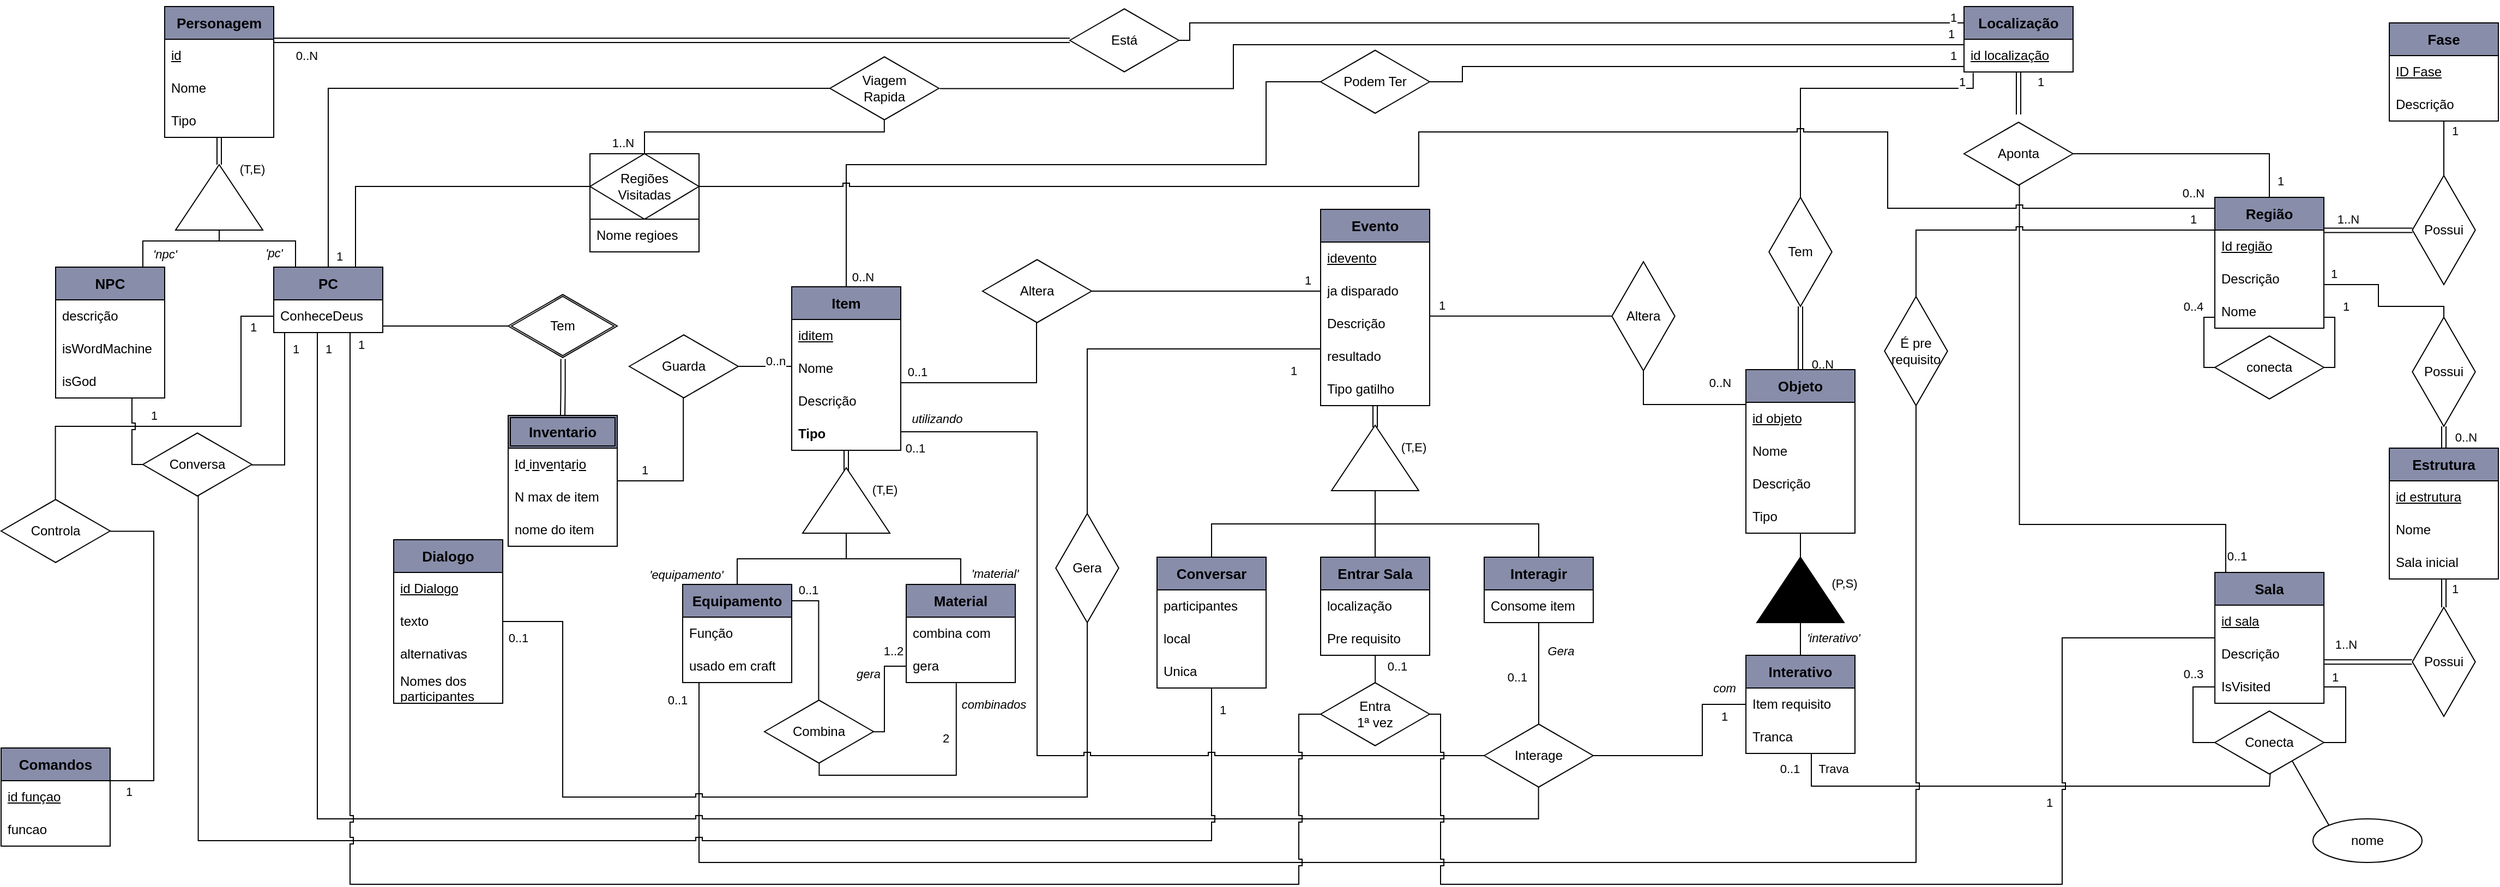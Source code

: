<mxfile version="22.1.2" type="device">
  <diagram id="43koFgIn_t4UnpplzxkW" name="Página-1">
    <mxGraphModel dx="1668" dy="986" grid="1" gridSize="10" guides="1" tooltips="1" connect="1" arrows="1" fold="1" page="1" pageScale="1" pageWidth="1169" pageHeight="827" math="0" shadow="0">
      <root>
        <mxCell id="0" />
        <mxCell id="1" parent="0" />
        <mxCell id="W9jZJQIDUN-E1ysLY_Tf-152" value="1" style="edgeStyle=orthogonalEdgeStyle;rounded=0;orthogonalLoop=1;jettySize=auto;html=1;endArrow=none;endFill=0;" parent="1" source="EP_qLhoWPCY1FDuJNaD8-5" target="W9jZJQIDUN-E1ysLY_Tf-150" edge="1">
          <mxGeometry x="-0.966" y="-10" relative="1" as="geometry">
            <Array as="points">
              <mxPoint x="320" y="80" />
            </Array>
            <mxPoint as="offset" />
          </mxGeometry>
        </mxCell>
        <mxCell id="W9jZJQIDUN-E1ysLY_Tf-279" style="edgeStyle=orthogonalEdgeStyle;rounded=0;orthogonalLoop=1;jettySize=auto;html=1;exitX=0.75;exitY=0;exitDx=0;exitDy=0;endArrow=none;endFill=0;" parent="1" source="EP_qLhoWPCY1FDuJNaD8-5" target="8cLc6BH1WFFABob_ZuYg-15" edge="1">
          <mxGeometry relative="1" as="geometry">
            <mxPoint x="419.84" y="189" as="targetPoint" />
            <Array as="points">
              <mxPoint x="345" y="170" />
            </Array>
          </mxGeometry>
        </mxCell>
        <mxCell id="EP_qLhoWPCY1FDuJNaD8-5" value="PC" style="swimlane;fontStyle=1;childLayout=stackLayout;horizontal=1;startSize=30;horizontalStack=0;resizeParent=1;resizeParentMax=0;resizeLast=0;collapsible=1;marginBottom=0;whiteSpace=wrap;html=1;rounded=0;shadow=0;glass=0;strokeColor=default;align=center;verticalAlign=middle;fontFamily=Helvetica;fontSize=13;fontColor=default;fillColor=#888daa;labelBackgroundColor=none;labelBorderColor=none;swimlaneFillColor=none;fillStyle=auto;" parent="1" vertex="1">
          <mxGeometry x="270" y="244" width="100" height="60" as="geometry">
            <mxRectangle x="10" y="120" width="80" height="30" as="alternateBounds" />
          </mxGeometry>
        </mxCell>
        <mxCell id="W9jZJQIDUN-E1ysLY_Tf-291" value="ConheceDeus" style="text;strokeColor=none;fillColor=none;align=left;verticalAlign=middle;spacingLeft=4;spacingRight=4;overflow=hidden;points=[[0,0.5],[1,0.5]];portConstraint=eastwest;rotatable=0;whiteSpace=wrap;html=1;fontSize=12;fontFamily=Helvetica;fontColor=default;labelBackgroundColor=none;labelBorderColor=none;swimlaneFillColor=none;" parent="EP_qLhoWPCY1FDuJNaD8-5" vertex="1">
          <mxGeometry y="30" width="100" height="30" as="geometry" />
        </mxCell>
        <mxCell id="W9jZJQIDUN-E1ysLY_Tf-15" value="1" style="edgeStyle=orthogonalEdgeStyle;rounded=0;orthogonalLoop=1;jettySize=auto;html=1;entryX=0;entryY=0;entryDx=0;entryDy=0;endArrow=none;endFill=0;" parent="1" source="EP_qLhoWPCY1FDuJNaD8-25" target="EP_qLhoWPCY1FDuJNaD8-27" edge="1">
          <mxGeometry x="0.973" y="10" relative="1" as="geometry">
            <Array as="points">
              <mxPoint x="1110" y="36" />
              <mxPoint x="1110" y="20" />
            </Array>
            <mxPoint as="offset" />
          </mxGeometry>
        </mxCell>
        <mxCell id="EP_qLhoWPCY1FDuJNaD8-25" value="Está" style="html=1;whiteSpace=wrap;aspect=fixed;shape=isoRectangle;rounded=0;shadow=0;glass=0;strokeColor=default;align=center;verticalAlign=middle;fontFamily=Helvetica;fontSize=12;fontColor=default;startSize=30;fillColor=default;" parent="1" vertex="1">
          <mxGeometry x="1000" width="100" height="72" as="geometry" />
        </mxCell>
        <mxCell id="EP_qLhoWPCY1FDuJNaD8-27" value="Localização" style="swimlane;fontStyle=1;childLayout=stackLayout;horizontal=1;startSize=30;horizontalStack=0;resizeParent=1;resizeParentMax=0;resizeLast=0;collapsible=1;marginBottom=0;whiteSpace=wrap;html=1;rounded=0;shadow=0;glass=0;strokeColor=default;align=center;verticalAlign=middle;fontFamily=Helvetica;fontSize=13;fontColor=default;fillColor=#888daa;labelBackgroundColor=none;labelBorderColor=none;swimlaneFillColor=none;fillStyle=auto;" parent="1" vertex="1">
          <mxGeometry x="1820" y="5" width="100" height="60" as="geometry">
            <mxRectangle x="10" y="120" width="80" height="30" as="alternateBounds" />
          </mxGeometry>
        </mxCell>
        <mxCell id="W9jZJQIDUN-E1ysLY_Tf-287" value="&lt;u&gt;id localização&lt;/u&gt;" style="text;strokeColor=none;fillColor=none;align=left;verticalAlign=middle;spacingLeft=4;spacingRight=4;overflow=hidden;points=[[0,0.5],[1,0.5]];portConstraint=eastwest;rotatable=0;whiteSpace=wrap;html=1;fontSize=12;fontFamily=Helvetica;fontColor=default;labelBackgroundColor=none;labelBorderColor=none;swimlaneFillColor=none;" parent="EP_qLhoWPCY1FDuJNaD8-27" vertex="1">
          <mxGeometry y="30" width="100" height="30" as="geometry" />
        </mxCell>
        <mxCell id="EP_qLhoWPCY1FDuJNaD8-41" value="Fase" style="swimlane;fontStyle=1;childLayout=stackLayout;horizontal=1;startSize=30;horizontalStack=0;resizeParent=1;resizeParentMax=0;resizeLast=0;collapsible=1;marginBottom=0;whiteSpace=wrap;html=1;rounded=0;shadow=0;glass=0;strokeColor=default;align=center;verticalAlign=middle;fontFamily=Helvetica;fontSize=13;fontColor=default;fillColor=#888daa;labelBackgroundColor=none;labelBorderColor=none;swimlaneFillColor=none;fillStyle=auto;" parent="1" vertex="1">
          <mxGeometry x="2210" y="20" width="100" height="90" as="geometry">
            <mxRectangle x="10" y="120" width="80" height="30" as="alternateBounds" />
          </mxGeometry>
        </mxCell>
        <mxCell id="W9jZJQIDUN-E1ysLY_Tf-166" value="&lt;u&gt;ID Fase&lt;/u&gt;" style="text;strokeColor=none;fillColor=none;align=left;verticalAlign=middle;spacingLeft=4;spacingRight=4;overflow=hidden;points=[[0,0.5],[1,0.5]];portConstraint=eastwest;rotatable=0;whiteSpace=wrap;html=1;fontSize=12;fontFamily=Helvetica;fontColor=default;labelBackgroundColor=none;labelBorderColor=none;swimlaneFillColor=none;" parent="EP_qLhoWPCY1FDuJNaD8-41" vertex="1">
          <mxGeometry y="30" width="100" height="30" as="geometry" />
        </mxCell>
        <mxCell id="8cLc6BH1WFFABob_ZuYg-1" value="Descrição" style="text;strokeColor=none;fillColor=none;align=left;verticalAlign=middle;spacingLeft=4;spacingRight=4;overflow=hidden;points=[[0,0.5],[1,0.5]];portConstraint=eastwest;rotatable=0;whiteSpace=wrap;html=1;fontSize=12;fontFamily=Helvetica;fontColor=default;labelBackgroundColor=none;labelBorderColor=none;swimlaneFillColor=none;" parent="EP_qLhoWPCY1FDuJNaD8-41" vertex="1">
          <mxGeometry y="60" width="100" height="30" as="geometry" />
        </mxCell>
        <mxCell id="EP_qLhoWPCY1FDuJNaD8-43" value="Região" style="swimlane;fontStyle=1;childLayout=stackLayout;horizontal=1;startSize=30;horizontalStack=0;resizeParent=1;resizeParentMax=0;resizeLast=0;collapsible=1;marginBottom=0;whiteSpace=wrap;html=1;rounded=0;shadow=0;glass=0;strokeColor=default;align=center;verticalAlign=middle;fontFamily=Helvetica;fontSize=13;fontColor=default;fillColor=#888daa;labelBackgroundColor=none;labelBorderColor=none;swimlaneFillColor=none;fillStyle=auto;" parent="1" vertex="1">
          <mxGeometry x="2050" y="180" width="100" height="120" as="geometry">
            <mxRectangle x="1290" y="220" width="80" height="30" as="alternateBounds" />
          </mxGeometry>
        </mxCell>
        <mxCell id="EP_qLhoWPCY1FDuJNaD8-44" value="&lt;u&gt;Id região&lt;/u&gt;" style="text;strokeColor=none;fillColor=none;align=left;verticalAlign=middle;spacingLeft=4;spacingRight=4;overflow=hidden;points=[[0,0.5],[1,0.5]];portConstraint=eastwest;rotatable=0;whiteSpace=wrap;html=1;fontSize=12;fontFamily=Helvetica;fontColor=default;labelBackgroundColor=none;labelBorderColor=none;swimlaneFillColor=none;" parent="EP_qLhoWPCY1FDuJNaD8-43" vertex="1">
          <mxGeometry y="30" width="100" height="30" as="geometry" />
        </mxCell>
        <mxCell id="W9jZJQIDUN-E1ysLY_Tf-282" value="Descrição" style="text;strokeColor=none;fillColor=none;align=left;verticalAlign=middle;spacingLeft=4;spacingRight=4;overflow=hidden;points=[[0,0.5],[1,0.5]];portConstraint=eastwest;rotatable=0;whiteSpace=wrap;html=1;fontSize=12;fontFamily=Helvetica;fontColor=default;labelBackgroundColor=none;labelBorderColor=none;swimlaneFillColor=none;" parent="EP_qLhoWPCY1FDuJNaD8-43" vertex="1">
          <mxGeometry y="60" width="100" height="30" as="geometry" />
        </mxCell>
        <mxCell id="W9jZJQIDUN-E1ysLY_Tf-248" value="Nome" style="text;strokeColor=none;fillColor=none;align=left;verticalAlign=middle;spacingLeft=4;spacingRight=4;overflow=hidden;points=[[0,0.5],[1,0.5]];portConstraint=eastwest;rotatable=0;whiteSpace=wrap;html=1;fontSize=12;fontFamily=Helvetica;fontColor=default;labelBackgroundColor=none;labelBorderColor=none;swimlaneFillColor=none;" parent="EP_qLhoWPCY1FDuJNaD8-43" vertex="1">
          <mxGeometry y="90" width="100" height="30" as="geometry" />
        </mxCell>
        <mxCell id="EP_qLhoWPCY1FDuJNaD8-45" value="Estrutura" style="swimlane;fontStyle=1;childLayout=stackLayout;horizontal=1;startSize=30;horizontalStack=0;resizeParent=1;resizeParentMax=0;resizeLast=0;collapsible=1;marginBottom=0;whiteSpace=wrap;html=1;rounded=0;shadow=0;glass=0;strokeColor=default;align=center;verticalAlign=middle;fontFamily=Helvetica;fontSize=13;fontColor=default;fillColor=#888daa;labelBackgroundColor=none;labelBorderColor=none;swimlaneFillColor=none;fillStyle=auto;" parent="1" vertex="1">
          <mxGeometry x="2210" y="410" width="100" height="120" as="geometry">
            <mxRectangle x="10" y="120" width="80" height="30" as="alternateBounds" />
          </mxGeometry>
        </mxCell>
        <mxCell id="EP_qLhoWPCY1FDuJNaD8-46" value="&lt;u&gt;id estrutura&lt;/u&gt;" style="text;strokeColor=none;fillColor=none;align=left;verticalAlign=middle;spacingLeft=4;spacingRight=4;overflow=hidden;points=[[0,0.5],[1,0.5]];portConstraint=eastwest;rotatable=0;whiteSpace=wrap;html=1;fontSize=12;fontFamily=Helvetica;fontColor=default;labelBackgroundColor=none;labelBorderColor=none;swimlaneFillColor=none;" parent="EP_qLhoWPCY1FDuJNaD8-45" vertex="1">
          <mxGeometry y="30" width="100" height="30" as="geometry" />
        </mxCell>
        <mxCell id="W9jZJQIDUN-E1ysLY_Tf-245" value="Nome" style="text;strokeColor=none;fillColor=none;align=left;verticalAlign=middle;spacingLeft=4;spacingRight=4;overflow=hidden;points=[[0,0.5],[1,0.5]];portConstraint=eastwest;rotatable=0;whiteSpace=wrap;html=1;fontSize=12;fontFamily=Helvetica;fontColor=default;labelBackgroundColor=none;labelBorderColor=none;swimlaneFillColor=none;" parent="EP_qLhoWPCY1FDuJNaD8-45" vertex="1">
          <mxGeometry y="60" width="100" height="30" as="geometry" />
        </mxCell>
        <mxCell id="W9jZJQIDUN-E1ysLY_Tf-244" value="Sala inicial" style="text;strokeColor=none;fillColor=none;align=left;verticalAlign=middle;spacingLeft=4;spacingRight=4;overflow=hidden;points=[[0,0.5],[1,0.5]];portConstraint=eastwest;rotatable=0;whiteSpace=wrap;html=1;fontSize=12;fontFamily=Helvetica;fontColor=default;labelBackgroundColor=none;labelBorderColor=none;swimlaneFillColor=none;" parent="EP_qLhoWPCY1FDuJNaD8-45" vertex="1">
          <mxGeometry y="90" width="100" height="30" as="geometry" />
        </mxCell>
        <mxCell id="EP_qLhoWPCY1FDuJNaD8-47" value="Sala" style="swimlane;fontStyle=1;childLayout=stackLayout;horizontal=1;startSize=30;horizontalStack=0;resizeParent=1;resizeParentMax=0;resizeLast=0;collapsible=1;marginBottom=0;whiteSpace=wrap;html=1;rounded=0;shadow=0;glass=0;strokeColor=default;align=center;verticalAlign=middle;fontFamily=Helvetica;fontSize=13;fontColor=default;fillColor=#888daa;labelBackgroundColor=none;labelBorderColor=none;swimlaneFillColor=none;fillStyle=auto;" parent="1" vertex="1">
          <mxGeometry x="2050.05" y="524" width="100" height="120" as="geometry">
            <mxRectangle x="10" y="120" width="80" height="30" as="alternateBounds" />
          </mxGeometry>
        </mxCell>
        <mxCell id="EP_qLhoWPCY1FDuJNaD8-48" value="&lt;u&gt;id sala&lt;/u&gt;" style="text;strokeColor=none;fillColor=none;align=left;verticalAlign=middle;spacingLeft=4;spacingRight=4;overflow=hidden;points=[[0,0.5],[1,0.5]];portConstraint=eastwest;rotatable=0;whiteSpace=wrap;html=1;fontSize=12;fontFamily=Helvetica;fontColor=default;labelBackgroundColor=none;labelBorderColor=none;swimlaneFillColor=none;" parent="EP_qLhoWPCY1FDuJNaD8-47" vertex="1">
          <mxGeometry y="30" width="100" height="30" as="geometry" />
        </mxCell>
        <mxCell id="W9jZJQIDUN-E1ysLY_Tf-314" value="Descrição" style="text;strokeColor=none;fillColor=none;align=left;verticalAlign=middle;spacingLeft=4;spacingRight=4;overflow=hidden;points=[[0,0.5],[1,0.5]];portConstraint=eastwest;rotatable=0;whiteSpace=wrap;html=1;fontSize=12;fontFamily=Helvetica;fontColor=default;labelBackgroundColor=none;labelBorderColor=none;swimlaneFillColor=none;" parent="EP_qLhoWPCY1FDuJNaD8-47" vertex="1">
          <mxGeometry y="60" width="100" height="30" as="geometry" />
        </mxCell>
        <mxCell id="W9jZJQIDUN-E1ysLY_Tf-283" value="IsVisited" style="text;strokeColor=none;fillColor=none;align=left;verticalAlign=middle;spacingLeft=4;spacingRight=4;overflow=hidden;points=[[0,0.5],[1,0.5]];portConstraint=eastwest;rotatable=0;whiteSpace=wrap;html=1;fontSize=12;fontFamily=Helvetica;fontColor=default;labelBackgroundColor=none;labelBorderColor=none;swimlaneFillColor=none;" parent="EP_qLhoWPCY1FDuJNaD8-47" vertex="1">
          <mxGeometry y="90" width="100" height="30" as="geometry" />
        </mxCell>
        <mxCell id="EP_qLhoWPCY1FDuJNaD8-62" value="1" style="edgeStyle=orthogonalEdgeStyle;rounded=0;orthogonalLoop=1;jettySize=auto;html=1;endArrow=none;endFill=0;" parent="1" source="EP_qLhoWPCY1FDuJNaD8-60" target="EP_qLhoWPCY1FDuJNaD8-41" edge="1">
          <mxGeometry x="0.667" y="-10" relative="1" as="geometry">
            <mxPoint as="offset" />
          </mxGeometry>
        </mxCell>
        <mxCell id="W9jZJQIDUN-E1ysLY_Tf-45" value="1..N" style="edgeStyle=orthogonalEdgeStyle;rounded=0;orthogonalLoop=1;jettySize=auto;html=1;endArrow=none;endFill=0;shape=link;exitX=0.502;exitY=0.899;exitDx=0;exitDy=0;exitPerimeter=0;" parent="1" source="EP_qLhoWPCY1FDuJNaD8-60" target="EP_qLhoWPCY1FDuJNaD8-43" edge="1">
          <mxGeometry x="0.46" y="-10" relative="1" as="geometry">
            <Array as="points">
              <mxPoint x="2170" y="210" />
              <mxPoint x="2170" y="210" />
            </Array>
            <mxPoint as="offset" />
          </mxGeometry>
        </mxCell>
        <mxCell id="EP_qLhoWPCY1FDuJNaD8-60" value="Possui" style="html=1;whiteSpace=wrap;aspect=fixed;shape=isoRectangle;rounded=0;shadow=0;glass=0;strokeColor=default;align=center;verticalAlign=middle;fontFamily=Helvetica;fontSize=12;fontColor=default;startSize=30;fillColor=default;direction=south;" parent="1" vertex="1">
          <mxGeometry x="2224" y="160" width="72" height="100" as="geometry" />
        </mxCell>
        <mxCell id="EP_qLhoWPCY1FDuJNaD8-64" value="0..N" style="edgeStyle=orthogonalEdgeStyle;rounded=0;orthogonalLoop=1;jettySize=auto;html=1;endArrow=none;endFill=0;shape=link;" parent="1" source="EP_qLhoWPCY1FDuJNaD8-63" target="EP_qLhoWPCY1FDuJNaD8-45" edge="1">
          <mxGeometry x="0.667" y="20" relative="1" as="geometry">
            <mxPoint as="offset" />
          </mxGeometry>
        </mxCell>
        <mxCell id="W9jZJQIDUN-E1ysLY_Tf-52" value="1" style="edgeStyle=orthogonalEdgeStyle;rounded=0;orthogonalLoop=1;jettySize=auto;html=1;endArrow=none;endFill=0;" parent="1" source="EP_qLhoWPCY1FDuJNaD8-63" target="EP_qLhoWPCY1FDuJNaD8-43" edge="1">
          <mxGeometry x="0.882" y="-10" relative="1" as="geometry">
            <Array as="points">
              <mxPoint x="2260" y="280" />
              <mxPoint x="2200" y="280" />
              <mxPoint x="2200" y="260" />
            </Array>
            <mxPoint as="offset" />
          </mxGeometry>
        </mxCell>
        <mxCell id="EP_qLhoWPCY1FDuJNaD8-63" value="Possui" style="html=1;whiteSpace=wrap;aspect=fixed;shape=isoRectangle;rounded=0;shadow=0;glass=0;strokeColor=default;align=center;verticalAlign=middle;fontFamily=Helvetica;fontSize=12;fontColor=default;startSize=30;fillColor=default;direction=south;" parent="1" vertex="1">
          <mxGeometry x="2224" y="290" width="72" height="100" as="geometry" />
        </mxCell>
        <mxCell id="EP_qLhoWPCY1FDuJNaD8-67" value="1" style="edgeStyle=orthogonalEdgeStyle;rounded=0;orthogonalLoop=1;jettySize=auto;html=1;endArrow=none;endFill=0;shape=link;" parent="1" source="EP_qLhoWPCY1FDuJNaD8-66" target="EP_qLhoWPCY1FDuJNaD8-45" edge="1">
          <mxGeometry x="0.667" y="-10" relative="1" as="geometry">
            <mxPoint as="offset" />
          </mxGeometry>
        </mxCell>
        <mxCell id="EP_qLhoWPCY1FDuJNaD8-68" value="1..N" style="edgeStyle=orthogonalEdgeStyle;rounded=0;orthogonalLoop=1;jettySize=auto;html=1;endArrow=none;endFill=0;shape=link;exitX=0.501;exitY=0.906;exitDx=0;exitDy=0;exitPerimeter=0;" parent="1" source="EP_qLhoWPCY1FDuJNaD8-66" target="EP_qLhoWPCY1FDuJNaD8-47" edge="1">
          <mxGeometry x="0.506" y="-16" relative="1" as="geometry">
            <mxPoint as="offset" />
            <Array as="points">
              <mxPoint x="2200" y="606" />
              <mxPoint x="2200" y="606" />
            </Array>
          </mxGeometry>
        </mxCell>
        <mxCell id="EP_qLhoWPCY1FDuJNaD8-66" value="Possui" style="html=1;whiteSpace=wrap;aspect=fixed;shape=isoRectangle;rounded=0;shadow=0;glass=0;strokeColor=default;align=center;verticalAlign=middle;fontFamily=Helvetica;fontSize=12;fontColor=default;startSize=30;fillColor=default;direction=south;" parent="1" vertex="1">
          <mxGeometry x="2224" y="556" width="72" height="100" as="geometry" />
        </mxCell>
        <mxCell id="W9jZJQIDUN-E1ysLY_Tf-195" style="edgeStyle=orthogonalEdgeStyle;rounded=0;orthogonalLoop=1;jettySize=auto;html=1;jumpStyle=sharp;endArrow=none;endFill=0;" parent="1" source="EP_qLhoWPCY1FDuJNaD8-86" target="W9jZJQIDUN-E1ysLY_Tf-194" edge="1">
          <mxGeometry relative="1" as="geometry">
            <Array as="points">
              <mxPoint x="795" y="150" />
              <mxPoint x="1180" y="150" />
              <mxPoint x="1180" y="74" />
            </Array>
          </mxGeometry>
        </mxCell>
        <mxCell id="W9jZJQIDUN-E1ysLY_Tf-197" value="0..N" style="edgeLabel;html=1;align=center;verticalAlign=middle;resizable=0;points=[];" parent="W9jZJQIDUN-E1ysLY_Tf-195" vertex="1" connectable="0">
          <mxGeometry x="-0.932" y="1" relative="1" as="geometry">
            <mxPoint x="16" y="12" as="offset" />
          </mxGeometry>
        </mxCell>
        <mxCell id="EP_qLhoWPCY1FDuJNaD8-86" value="Item" style="swimlane;fontStyle=1;childLayout=stackLayout;horizontal=1;startSize=30;horizontalStack=0;resizeParent=1;resizeParentMax=0;resizeLast=0;collapsible=1;marginBottom=0;whiteSpace=wrap;html=1;rounded=0;shadow=0;glass=0;strokeColor=default;align=center;verticalAlign=middle;fontFamily=Helvetica;fontSize=13;fontColor=default;fillColor=#888daa;labelBackgroundColor=none;labelBorderColor=none;swimlaneFillColor=none;fillStyle=auto;" parent="1" vertex="1">
          <mxGeometry x="745" y="262" width="100" height="150" as="geometry">
            <mxRectangle x="10" y="120" width="80" height="30" as="alternateBounds" />
          </mxGeometry>
        </mxCell>
        <mxCell id="W9jZJQIDUN-E1ysLY_Tf-161" value="&lt;u&gt;iditem&lt;/u&gt;" style="text;strokeColor=none;fillColor=none;align=left;verticalAlign=middle;spacingLeft=4;spacingRight=4;overflow=hidden;points=[[0,0.5],[1,0.5]];portConstraint=eastwest;rotatable=0;whiteSpace=wrap;html=1;fontSize=12;fontFamily=Helvetica;fontColor=default;labelBackgroundColor=none;labelBorderColor=none;swimlaneFillColor=none;" parent="EP_qLhoWPCY1FDuJNaD8-86" vertex="1">
          <mxGeometry y="30" width="100" height="30" as="geometry" />
        </mxCell>
        <mxCell id="svqt2gbtiOX3JFMTlLOE-4" value="Nome" style="text;strokeColor=none;fillColor=none;align=left;verticalAlign=middle;spacingLeft=4;spacingRight=4;overflow=hidden;points=[[0,0.5],[1,0.5]];portConstraint=eastwest;rotatable=0;whiteSpace=wrap;html=1;fontSize=12;fontFamily=Helvetica;fontColor=default;labelBackgroundColor=none;labelBorderColor=none;swimlaneFillColor=none;" parent="EP_qLhoWPCY1FDuJNaD8-86" vertex="1">
          <mxGeometry y="60" width="100" height="30" as="geometry" />
        </mxCell>
        <mxCell id="W9jZJQIDUN-E1ysLY_Tf-295" value="Descrição" style="text;strokeColor=none;fillColor=none;align=left;verticalAlign=middle;spacingLeft=4;spacingRight=4;overflow=hidden;points=[[0,0.5],[1,0.5]];portConstraint=eastwest;rotatable=0;whiteSpace=wrap;html=1;fontSize=12;fontFamily=Helvetica;fontColor=default;labelBackgroundColor=none;labelBorderColor=none;swimlaneFillColor=none;" parent="EP_qLhoWPCY1FDuJNaD8-86" vertex="1">
          <mxGeometry y="90" width="100" height="30" as="geometry" />
        </mxCell>
        <mxCell id="EP_qLhoWPCY1FDuJNaD8-87" value="&lt;b&gt;Tipo&lt;/b&gt;" style="text;strokeColor=none;fillColor=none;align=left;verticalAlign=middle;spacingLeft=4;spacingRight=4;overflow=hidden;points=[[0,0.5],[1,0.5]];portConstraint=eastwest;rotatable=0;whiteSpace=wrap;html=1;fontSize=12;fontFamily=Helvetica;fontColor=default;labelBackgroundColor=none;labelBorderColor=none;swimlaneFillColor=none;" parent="EP_qLhoWPCY1FDuJNaD8-86" vertex="1">
          <mxGeometry y="120" width="100" height="30" as="geometry" />
        </mxCell>
        <mxCell id="W9jZJQIDUN-E1ysLY_Tf-180" value="0..N" style="edgeStyle=orthogonalEdgeStyle;rounded=0;orthogonalLoop=1;jettySize=auto;html=1;endArrow=none;endFill=0;shape=link;" parent="1" source="EP_qLhoWPCY1FDuJNaD8-88" target="W9jZJQIDUN-E1ysLY_Tf-179" edge="1">
          <mxGeometry x="-0.815" y="-20" relative="1" as="geometry">
            <mxPoint as="offset" />
          </mxGeometry>
        </mxCell>
        <mxCell id="EP_qLhoWPCY1FDuJNaD8-88" value="Objeto" style="swimlane;fontStyle=1;childLayout=stackLayout;horizontal=1;startSize=30;horizontalStack=0;resizeParent=1;resizeParentMax=0;resizeLast=0;collapsible=1;marginBottom=0;whiteSpace=wrap;html=1;rounded=0;shadow=0;glass=0;strokeColor=default;align=center;verticalAlign=middle;fontFamily=Helvetica;fontSize=13;fontColor=default;fillColor=#888daa;labelBackgroundColor=none;labelBorderColor=none;swimlaneFillColor=none;fillStyle=auto;" parent="1" vertex="1">
          <mxGeometry x="1620" y="338" width="100" height="150" as="geometry">
            <mxRectangle x="10" y="120" width="80" height="30" as="alternateBounds" />
          </mxGeometry>
        </mxCell>
        <mxCell id="8cLc6BH1WFFABob_ZuYg-25" value="&lt;u&gt;id objeto&lt;/u&gt;" style="text;strokeColor=none;fillColor=none;align=left;verticalAlign=middle;spacingLeft=4;spacingRight=4;overflow=hidden;points=[[0,0.5],[1,0.5]];portConstraint=eastwest;rotatable=0;whiteSpace=wrap;html=1;fontSize=12;fontFamily=Helvetica;fontColor=default;labelBackgroundColor=none;labelBorderColor=none;swimlaneFillColor=none;" parent="EP_qLhoWPCY1FDuJNaD8-88" vertex="1">
          <mxGeometry y="30" width="100" height="30" as="geometry" />
        </mxCell>
        <mxCell id="svqt2gbtiOX3JFMTlLOE-7" value="Nome" style="text;strokeColor=none;fillColor=none;align=left;verticalAlign=middle;spacingLeft=4;spacingRight=4;overflow=hidden;points=[[0,0.5],[1,0.5]];portConstraint=eastwest;rotatable=0;whiteSpace=wrap;html=1;fontSize=12;fontFamily=Helvetica;fontColor=default;labelBackgroundColor=none;labelBorderColor=none;swimlaneFillColor=none;" parent="EP_qLhoWPCY1FDuJNaD8-88" vertex="1">
          <mxGeometry y="60" width="100" height="30" as="geometry" />
        </mxCell>
        <mxCell id="8cLc6BH1WFFABob_ZuYg-26" value="Descrição" style="text;strokeColor=none;fillColor=none;align=left;verticalAlign=middle;spacingLeft=4;spacingRight=4;overflow=hidden;points=[[0,0.5],[1,0.5]];portConstraint=eastwest;rotatable=0;whiteSpace=wrap;html=1;fontSize=12;fontFamily=Helvetica;fontColor=default;labelBackgroundColor=none;labelBorderColor=none;swimlaneFillColor=none;" parent="EP_qLhoWPCY1FDuJNaD8-88" vertex="1">
          <mxGeometry y="90" width="100" height="30" as="geometry" />
        </mxCell>
        <mxCell id="EP_qLhoWPCY1FDuJNaD8-89" value="Tipo" style="text;strokeColor=none;fillColor=none;align=left;verticalAlign=middle;spacingLeft=4;spacingRight=4;overflow=hidden;points=[[0,0.5],[1,0.5]];portConstraint=eastwest;rotatable=0;whiteSpace=wrap;html=1;fontSize=12;fontFamily=Helvetica;fontColor=default;labelBackgroundColor=none;labelBorderColor=none;swimlaneFillColor=none;" parent="EP_qLhoWPCY1FDuJNaD8-88" vertex="1">
          <mxGeometry y="120" width="100" height="30" as="geometry" />
        </mxCell>
        <mxCell id="EP_qLhoWPCY1FDuJNaD8-90" value="Equipamento" style="swimlane;fontStyle=1;childLayout=stackLayout;horizontal=1;startSize=30;horizontalStack=0;resizeParent=1;resizeParentMax=0;resizeLast=0;collapsible=1;marginBottom=0;whiteSpace=wrap;html=1;rounded=0;shadow=0;glass=0;strokeColor=default;align=center;verticalAlign=middle;fontFamily=Helvetica;fontSize=13;fontColor=default;fillColor=#888daa;labelBackgroundColor=none;labelBorderColor=none;swimlaneFillColor=none;fillStyle=auto;" parent="1" vertex="1">
          <mxGeometry x="645" y="535" width="100" height="90" as="geometry">
            <mxRectangle x="10" y="120" width="80" height="30" as="alternateBounds" />
          </mxGeometry>
        </mxCell>
        <mxCell id="W9jZJQIDUN-E1ysLY_Tf-297" value="Função" style="text;strokeColor=none;fillColor=none;align=left;verticalAlign=middle;spacingLeft=4;spacingRight=4;overflow=hidden;points=[[0,0.5],[1,0.5]];portConstraint=eastwest;rotatable=0;whiteSpace=wrap;html=1;fontSize=12;fontFamily=Helvetica;fontColor=default;labelBackgroundColor=none;labelBorderColor=none;swimlaneFillColor=none;" parent="EP_qLhoWPCY1FDuJNaD8-90" vertex="1">
          <mxGeometry y="30" width="100" height="30" as="geometry" />
        </mxCell>
        <mxCell id="8cLc6BH1WFFABob_ZuYg-105" value="usado em craft" style="text;strokeColor=none;fillColor=none;align=left;verticalAlign=middle;spacingLeft=4;spacingRight=4;overflow=hidden;points=[[0,0.5],[1,0.5]];portConstraint=eastwest;rotatable=0;whiteSpace=wrap;html=1;fontSize=12;fontFamily=Helvetica;fontColor=default;labelBackgroundColor=none;labelBorderColor=none;swimlaneFillColor=none;" parent="EP_qLhoWPCY1FDuJNaD8-90" vertex="1">
          <mxGeometry y="60" width="100" height="30" as="geometry" />
        </mxCell>
        <mxCell id="W9jZJQIDUN-E1ysLY_Tf-17" value="Material" style="swimlane;fontStyle=1;childLayout=stackLayout;horizontal=1;startSize=30;horizontalStack=0;resizeParent=1;resizeParentMax=0;resizeLast=0;collapsible=1;marginBottom=0;whiteSpace=wrap;html=1;rounded=0;shadow=0;glass=0;strokeColor=default;align=center;verticalAlign=middle;fontFamily=Helvetica;fontSize=13;fontColor=default;fillColor=#888daa;labelBackgroundColor=none;labelBorderColor=none;swimlaneFillColor=none;fillStyle=auto;" parent="1" vertex="1">
          <mxGeometry x="850" y="535" width="100" height="90" as="geometry">
            <mxRectangle x="10" y="120" width="80" height="30" as="alternateBounds" />
          </mxGeometry>
        </mxCell>
        <mxCell id="8cLc6BH1WFFABob_ZuYg-7" value="combina com" style="text;strokeColor=none;fillColor=none;align=left;verticalAlign=middle;spacingLeft=4;spacingRight=4;overflow=hidden;points=[[0,0.5],[1,0.5]];portConstraint=eastwest;rotatable=0;whiteSpace=wrap;html=1;fontSize=12;fontFamily=Helvetica;fontColor=default;labelBackgroundColor=none;labelBorderColor=none;swimlaneFillColor=none;" parent="W9jZJQIDUN-E1ysLY_Tf-17" vertex="1">
          <mxGeometry y="30" width="100" height="30" as="geometry" />
        </mxCell>
        <mxCell id="W9jZJQIDUN-E1ysLY_Tf-305" value="gera" style="text;strokeColor=none;fillColor=none;align=left;verticalAlign=middle;spacingLeft=4;spacingRight=4;overflow=hidden;points=[[0,0.5],[1,0.5]];portConstraint=eastwest;rotatable=0;whiteSpace=wrap;html=1;fontSize=12;fontFamily=Helvetica;fontColor=default;labelBackgroundColor=none;labelBorderColor=none;swimlaneFillColor=none;" parent="W9jZJQIDUN-E1ysLY_Tf-17" vertex="1">
          <mxGeometry y="60" width="100" height="30" as="geometry" />
        </mxCell>
        <mxCell id="W9jZJQIDUN-E1ysLY_Tf-21" value="0..1" style="edgeStyle=orthogonalEdgeStyle;rounded=0;orthogonalLoop=1;jettySize=auto;html=1;endArrow=none;endFill=0;exitX=0.497;exitY=0.094;exitDx=0;exitDy=0;exitPerimeter=0;" parent="1" source="W9jZJQIDUN-E1ysLY_Tf-19" target="EP_qLhoWPCY1FDuJNaD8-90" edge="1">
          <mxGeometry x="0.74" y="-10" relative="1" as="geometry">
            <mxPoint as="offset" />
            <Array as="points">
              <mxPoint x="770" y="550" />
            </Array>
          </mxGeometry>
        </mxCell>
        <mxCell id="W9jZJQIDUN-E1ysLY_Tf-23" value="2" style="edgeStyle=orthogonalEdgeStyle;rounded=0;orthogonalLoop=1;jettySize=auto;html=1;endArrow=none;endFill=0;entryX=0.459;entryY=1.019;entryDx=0;entryDy=0;entryPerimeter=0;exitX=0.502;exitY=0.903;exitDx=0;exitDy=0;exitPerimeter=0;" parent="1" source="W9jZJQIDUN-E1ysLY_Tf-19" target="W9jZJQIDUN-E1ysLY_Tf-305" edge="1">
          <mxGeometry x="0.548" y="10" relative="1" as="geometry">
            <mxPoint as="offset" />
            <Array as="points">
              <mxPoint x="770" y="710" />
              <mxPoint x="896" y="710" />
            </Array>
          </mxGeometry>
        </mxCell>
        <mxCell id="W9jZJQIDUN-E1ysLY_Tf-222" value="&lt;i&gt;combinados&lt;/i&gt;" style="edgeLabel;html=1;align=center;verticalAlign=middle;resizable=0;points=[];" parent="W9jZJQIDUN-E1ysLY_Tf-23" vertex="1" connectable="0">
          <mxGeometry x="0.33" y="-2" relative="1" as="geometry">
            <mxPoint x="32" y="-55" as="offset" />
          </mxGeometry>
        </mxCell>
        <mxCell id="W9jZJQIDUN-E1ysLY_Tf-210" value="1..2" style="edgeStyle=orthogonalEdgeStyle;rounded=0;orthogonalLoop=1;jettySize=auto;html=1;endArrow=none;endFill=0;exitX=0.987;exitY=0.501;exitDx=0;exitDy=0;exitPerimeter=0;" parent="1" source="W9jZJQIDUN-E1ysLY_Tf-19" target="W9jZJQIDUN-E1ysLY_Tf-17" edge="1">
          <mxGeometry x="0.728" y="14" relative="1" as="geometry">
            <Array as="points">
              <mxPoint x="830" y="670" />
              <mxPoint x="830" y="610" />
            </Array>
            <mxPoint as="offset" />
            <mxPoint x="800" y="670" as="sourcePoint" />
          </mxGeometry>
        </mxCell>
        <mxCell id="W9jZJQIDUN-E1ysLY_Tf-221" value="&lt;i&gt;gera&lt;/i&gt;" style="edgeLabel;html=1;align=center;verticalAlign=middle;resizable=0;points=[];" parent="W9jZJQIDUN-E1ysLY_Tf-210" vertex="1" connectable="0">
          <mxGeometry x="-0.524" y="2" relative="1" as="geometry">
            <mxPoint x="-13" y="-43" as="offset" />
          </mxGeometry>
        </mxCell>
        <mxCell id="W9jZJQIDUN-E1ysLY_Tf-19" value="Combina" style="html=1;whiteSpace=wrap;aspect=fixed;shape=isoRectangle;rounded=0;shadow=0;glass=0;strokeColor=default;align=center;verticalAlign=middle;fontFamily=Helvetica;fontSize=12;fontColor=default;startSize=30;fillColor=default;" parent="1" vertex="1">
          <mxGeometry x="720" y="634" width="100" height="72" as="geometry" />
        </mxCell>
        <mxCell id="W9jZJQIDUN-E1ysLY_Tf-50" value="0..4" style="edgeStyle=orthogonalEdgeStyle;rounded=0;orthogonalLoop=1;jettySize=auto;html=1;endArrow=none;endFill=0;" parent="1" source="W9jZJQIDUN-E1ysLY_Tf-37" target="EP_qLhoWPCY1FDuJNaD8-43" edge="1">
          <mxGeometry x="0.697" y="14" relative="1" as="geometry">
            <mxPoint x="2090" y="240" as="targetPoint" />
            <Array as="points">
              <mxPoint x="2040" y="336" />
              <mxPoint x="2040" y="290" />
            </Array>
            <mxPoint x="-10" y="4" as="offset" />
          </mxGeometry>
        </mxCell>
        <mxCell id="W9jZJQIDUN-E1ysLY_Tf-37" value="conecta" style="html=1;whiteSpace=wrap;aspect=fixed;shape=isoRectangle;rounded=0;shadow=0;glass=0;strokeColor=default;align=center;verticalAlign=middle;fontFamily=Helvetica;fontSize=12;fontColor=default;startSize=30;fillColor=default;direction=west;" parent="1" vertex="1">
          <mxGeometry x="2050.05" y="300" width="100" height="72" as="geometry" />
        </mxCell>
        <mxCell id="W9jZJQIDUN-E1ysLY_Tf-46" value="1" style="edgeStyle=orthogonalEdgeStyle;rounded=0;orthogonalLoop=1;jettySize=auto;html=1;endArrow=none;endFill=0;" parent="1" source="W9jZJQIDUN-E1ysLY_Tf-37" target="EP_qLhoWPCY1FDuJNaD8-43" edge="1">
          <mxGeometry x="0.697" y="-14" relative="1" as="geometry">
            <mxPoint x="2110" y="240" as="targetPoint" />
            <Array as="points">
              <mxPoint x="2160" y="336" />
              <mxPoint x="2160" y="290" />
            </Array>
            <mxPoint x="10" y="4" as="offset" />
          </mxGeometry>
        </mxCell>
        <mxCell id="W9jZJQIDUN-E1ysLY_Tf-214" value="0..1" style="edgeStyle=orthogonalEdgeStyle;rounded=0;orthogonalLoop=1;jettySize=auto;html=1;endArrow=none;endFill=0;jumpStyle=sharp;" parent="1" source="W9jZJQIDUN-E1ysLY_Tf-61" edge="1">
          <mxGeometry x="-0.94" y="-20" relative="1" as="geometry">
            <Array as="points">
              <mxPoint x="1680" y="720" />
              <mxPoint x="2100" y="720" />
              <mxPoint x="2100" y="706" />
            </Array>
            <mxPoint as="offset" />
            <mxPoint x="2101" y="706" as="targetPoint" />
          </mxGeometry>
        </mxCell>
        <mxCell id="svqt2gbtiOX3JFMTlLOE-25" value="Trava" style="edgeLabel;html=1;align=center;verticalAlign=middle;resizable=0;points=[];" parent="W9jZJQIDUN-E1ysLY_Tf-214" vertex="1" connectable="0">
          <mxGeometry x="-0.944" y="-2" relative="1" as="geometry">
            <mxPoint x="22" y="1" as="offset" />
          </mxGeometry>
        </mxCell>
        <mxCell id="W9jZJQIDUN-E1ysLY_Tf-61" value="Interativo" style="swimlane;fontStyle=1;childLayout=stackLayout;horizontal=1;startSize=30;horizontalStack=0;resizeParent=1;resizeParentMax=0;resizeLast=0;collapsible=1;marginBottom=0;whiteSpace=wrap;html=1;rounded=0;shadow=0;glass=0;strokeColor=default;align=center;verticalAlign=middle;fontFamily=Helvetica;fontSize=13;fontColor=default;fillColor=#888daa;labelBackgroundColor=none;labelBorderColor=none;swimlaneFillColor=none;fillStyle=auto;" parent="1" vertex="1">
          <mxGeometry x="1620" y="600" width="100" height="90" as="geometry">
            <mxRectangle x="10" y="120" width="80" height="30" as="alternateBounds" />
          </mxGeometry>
        </mxCell>
        <mxCell id="8cLc6BH1WFFABob_ZuYg-30" value="Item requisito" style="text;strokeColor=none;fillColor=none;align=left;verticalAlign=middle;spacingLeft=4;spacingRight=4;overflow=hidden;points=[[0,0.5],[1,0.5]];portConstraint=eastwest;rotatable=0;whiteSpace=wrap;html=1;fontSize=12;fontFamily=Helvetica;fontColor=default;labelBackgroundColor=none;labelBorderColor=none;swimlaneFillColor=none;" parent="W9jZJQIDUN-E1ysLY_Tf-61" vertex="1">
          <mxGeometry y="30" width="100" height="30" as="geometry" />
        </mxCell>
        <mxCell id="W9jZJQIDUN-E1ysLY_Tf-201" value="Tranca" style="text;strokeColor=none;fillColor=none;align=left;verticalAlign=middle;spacingLeft=4;spacingRight=4;overflow=hidden;points=[[0,0.5],[1,0.5]];portConstraint=eastwest;rotatable=0;whiteSpace=wrap;html=1;fontSize=12;fontFamily=Helvetica;fontColor=default;labelBackgroundColor=none;labelBorderColor=none;swimlaneFillColor=none;" parent="W9jZJQIDUN-E1ysLY_Tf-61" vertex="1">
          <mxGeometry y="60" width="100" height="30" as="geometry" />
        </mxCell>
        <mxCell id="W9jZJQIDUN-E1ysLY_Tf-68" value="1" style="edgeStyle=orthogonalEdgeStyle;rounded=0;orthogonalLoop=1;jettySize=auto;html=1;endArrow=none;endFill=0;" parent="1" source="W9jZJQIDUN-E1ysLY_Tf-65" target="EP_qLhoWPCY1FDuJNaD8-43" edge="1">
          <mxGeometry x="0.857" y="10" relative="1" as="geometry">
            <Array as="points">
              <mxPoint x="2100" y="140" />
            </Array>
            <mxPoint as="offset" />
          </mxGeometry>
        </mxCell>
        <mxCell id="W9jZJQIDUN-E1ysLY_Tf-69" value="0..1" style="edgeStyle=orthogonalEdgeStyle;rounded=0;orthogonalLoop=1;jettySize=auto;html=1;endArrow=none;endFill=0;jumpStyle=sharp;exitX=0.492;exitY=0.122;exitDx=0;exitDy=0;exitPerimeter=0;" parent="1" source="W9jZJQIDUN-E1ysLY_Tf-65" target="EP_qLhoWPCY1FDuJNaD8-47" edge="1">
          <mxGeometry x="0.945" y="10" relative="1" as="geometry">
            <Array as="points">
              <mxPoint x="1871" y="480" />
              <mxPoint x="2060" y="480" />
            </Array>
            <mxPoint as="offset" />
          </mxGeometry>
        </mxCell>
        <mxCell id="W9jZJQIDUN-E1ysLY_Tf-153" value="1" style="edgeStyle=orthogonalEdgeStyle;rounded=0;orthogonalLoop=1;jettySize=auto;html=1;shape=link;" parent="1" source="W9jZJQIDUN-E1ysLY_Tf-65" target="EP_qLhoWPCY1FDuJNaD8-27" edge="1">
          <mxGeometry x="0.578" y="-20" relative="1" as="geometry">
            <mxPoint as="offset" />
          </mxGeometry>
        </mxCell>
        <mxCell id="W9jZJQIDUN-E1ysLY_Tf-65" value="Aponta" style="html=1;whiteSpace=wrap;aspect=fixed;shape=isoRectangle;rounded=0;shadow=0;glass=0;strokeColor=default;align=center;verticalAlign=middle;fontFamily=Helvetica;fontSize=12;fontColor=default;startSize=30;fillColor=default;direction=west;" parent="1" vertex="1">
          <mxGeometry x="1820" y="104" width="100" height="72" as="geometry" />
        </mxCell>
        <mxCell id="W9jZJQIDUN-E1ysLY_Tf-81" value="" style="edgeStyle=orthogonalEdgeStyle;rounded=0;orthogonalLoop=1;jettySize=auto;html=1;endArrow=none;endFill=0;shape=link;" parent="1" source="W9jZJQIDUN-E1ysLY_Tf-76" target="W9jZJQIDUN-E1ysLY_Tf-78" edge="1">
          <mxGeometry relative="1" as="geometry" />
        </mxCell>
        <mxCell id="W9jZJQIDUN-E1ysLY_Tf-113" value="(T,E)" style="edgeLabel;html=1;align=center;verticalAlign=middle;resizable=0;points=[];" parent="W9jZJQIDUN-E1ysLY_Tf-81" vertex="1" connectable="0">
          <mxGeometry x="0.387" y="5" relative="1" as="geometry">
            <mxPoint x="25" y="21" as="offset" />
          </mxGeometry>
        </mxCell>
        <mxCell id="W9jZJQIDUN-E1ysLY_Tf-89" value="0..N" style="edgeStyle=orthogonalEdgeStyle;rounded=0;orthogonalLoop=1;jettySize=auto;html=1;endArrow=none;endFill=0;jumpStyle=sharp;shape=link;" parent="1" source="W9jZJQIDUN-E1ysLY_Tf-76" target="EP_qLhoWPCY1FDuJNaD8-25" edge="1">
          <mxGeometry x="-0.918" y="-14" relative="1" as="geometry">
            <Array as="points">
              <mxPoint x="690" y="36" />
            </Array>
            <mxPoint as="offset" />
          </mxGeometry>
        </mxCell>
        <mxCell id="W9jZJQIDUN-E1ysLY_Tf-76" value="Personagem" style="swimlane;fontStyle=1;childLayout=stackLayout;horizontal=1;startSize=30;horizontalStack=0;resizeParent=1;resizeParentMax=0;resizeLast=0;collapsible=1;marginBottom=0;whiteSpace=wrap;html=1;rounded=0;shadow=0;glass=0;strokeColor=default;align=center;verticalAlign=middle;fontFamily=Helvetica;fontSize=13;fontColor=default;fillColor=#888daa;labelBackgroundColor=none;labelBorderColor=none;swimlaneFillColor=none;fillStyle=auto;" parent="1" vertex="1">
          <mxGeometry x="170" y="5" width="100" height="120" as="geometry">
            <mxRectangle x="10" y="120" width="80" height="30" as="alternateBounds" />
          </mxGeometry>
        </mxCell>
        <mxCell id="W9jZJQIDUN-E1ysLY_Tf-77" value="&lt;u&gt;id&lt;/u&gt;" style="text;strokeColor=none;fillColor=none;align=left;verticalAlign=middle;spacingLeft=4;spacingRight=4;overflow=hidden;points=[[0,0.5],[1,0.5]];portConstraint=eastwest;rotatable=0;whiteSpace=wrap;html=1;fontSize=12;fontFamily=Helvetica;fontColor=default;labelBackgroundColor=none;labelBorderColor=none;swimlaneFillColor=none;" parent="W9jZJQIDUN-E1ysLY_Tf-76" vertex="1">
          <mxGeometry y="30" width="100" height="30" as="geometry" />
        </mxCell>
        <mxCell id="EP_qLhoWPCY1FDuJNaD8-6" value="Nome" style="text;strokeColor=none;fillColor=none;align=left;verticalAlign=middle;spacingLeft=4;spacingRight=4;overflow=hidden;points=[[0,0.5],[1,0.5]];portConstraint=eastwest;rotatable=0;whiteSpace=wrap;html=1;fontSize=12;fontFamily=Helvetica;fontColor=default;labelBackgroundColor=none;labelBorderColor=none;swimlaneFillColor=none;" parent="W9jZJQIDUN-E1ysLY_Tf-76" vertex="1">
          <mxGeometry y="60" width="100" height="30" as="geometry" />
        </mxCell>
        <mxCell id="svqt2gbtiOX3JFMTlLOE-9" value="Tipo" style="text;strokeColor=none;fillColor=none;align=left;verticalAlign=middle;spacingLeft=4;spacingRight=4;overflow=hidden;points=[[0,0.5],[1,0.5]];portConstraint=eastwest;rotatable=0;whiteSpace=wrap;html=1;fontSize=12;fontFamily=Helvetica;fontColor=default;labelBackgroundColor=none;labelBorderColor=none;swimlaneFillColor=none;" parent="W9jZJQIDUN-E1ysLY_Tf-76" vertex="1">
          <mxGeometry y="90" width="100" height="30" as="geometry" />
        </mxCell>
        <mxCell id="W9jZJQIDUN-E1ysLY_Tf-103" style="rounded=0;orthogonalLoop=1;jettySize=auto;html=1;exitX=0;exitY=0.5;exitDx=0;exitDy=0;endArrow=none;endFill=0;edgeStyle=orthogonalEdgeStyle;" parent="1" source="W9jZJQIDUN-E1ysLY_Tf-78" target="EP_qLhoWPCY1FDuJNaD8-5" edge="1">
          <mxGeometry relative="1" as="geometry">
            <mxPoint x="375" y="378" as="targetPoint" />
            <Array as="points">
              <mxPoint x="220" y="220" />
              <mxPoint x="290" y="220" />
            </Array>
          </mxGeometry>
        </mxCell>
        <mxCell id="W9jZJQIDUN-E1ysLY_Tf-109" value="&#39;pc&#39;" style="edgeLabel;html=1;align=center;verticalAlign=middle;resizable=0;points=[];fontStyle=2" parent="W9jZJQIDUN-E1ysLY_Tf-103" vertex="1" connectable="0">
          <mxGeometry x="0.662" y="-1" relative="1" as="geometry">
            <mxPoint x="-19" y="4" as="offset" />
          </mxGeometry>
        </mxCell>
        <mxCell id="W9jZJQIDUN-E1ysLY_Tf-104" style="rounded=0;orthogonalLoop=1;jettySize=auto;html=1;exitX=0;exitY=0.5;exitDx=0;exitDy=0;endArrow=none;endFill=0;edgeStyle=orthogonalEdgeStyle;" parent="1" source="W9jZJQIDUN-E1ysLY_Tf-78" target="W9jZJQIDUN-E1ysLY_Tf-101" edge="1">
          <mxGeometry relative="1" as="geometry">
            <Array as="points">
              <mxPoint x="220" y="220" />
              <mxPoint x="150" y="220" />
            </Array>
          </mxGeometry>
        </mxCell>
        <mxCell id="W9jZJQIDUN-E1ysLY_Tf-110" value="&#39;npc&#39;" style="edgeLabel;html=1;align=center;verticalAlign=middle;resizable=0;points=[];fontStyle=2" parent="W9jZJQIDUN-E1ysLY_Tf-104" vertex="1" connectable="0">
          <mxGeometry x="0.594" y="2" relative="1" as="geometry">
            <mxPoint x="18" y="9" as="offset" />
          </mxGeometry>
        </mxCell>
        <mxCell id="W9jZJQIDUN-E1ysLY_Tf-78" value="" style="triangle;whiteSpace=wrap;html=1;direction=north;" parent="1" vertex="1">
          <mxGeometry x="180" y="150" width="80" height="60" as="geometry" />
        </mxCell>
        <mxCell id="W9jZJQIDUN-E1ysLY_Tf-101" value="NPC" style="swimlane;fontStyle=1;childLayout=stackLayout;horizontal=1;startSize=30;horizontalStack=0;resizeParent=1;resizeParentMax=0;resizeLast=0;collapsible=1;marginBottom=0;whiteSpace=wrap;html=1;rounded=0;shadow=0;glass=0;strokeColor=default;align=center;verticalAlign=middle;fontFamily=Helvetica;fontSize=13;fontColor=default;fillColor=#888daa;labelBackgroundColor=none;labelBorderColor=none;swimlaneFillColor=none;fillStyle=auto;" parent="1" vertex="1">
          <mxGeometry x="70" y="244" width="100" height="120" as="geometry">
            <mxRectangle x="10" y="120" width="80" height="30" as="alternateBounds" />
          </mxGeometry>
        </mxCell>
        <mxCell id="W9jZJQIDUN-E1ysLY_Tf-290" value="descrição" style="text;strokeColor=none;fillColor=none;align=left;verticalAlign=middle;spacingLeft=4;spacingRight=4;overflow=hidden;points=[[0,0.5],[1,0.5]];portConstraint=eastwest;rotatable=0;whiteSpace=wrap;html=1;fontSize=12;fontFamily=Helvetica;fontColor=default;labelBackgroundColor=none;labelBorderColor=none;swimlaneFillColor=none;" parent="W9jZJQIDUN-E1ysLY_Tf-101" vertex="1">
          <mxGeometry y="30" width="100" height="30" as="geometry" />
        </mxCell>
        <mxCell id="4_sRDnH2SxfNHtGdijaI-1" value="isWordMachine" style="text;strokeColor=none;fillColor=none;align=left;verticalAlign=middle;spacingLeft=4;spacingRight=4;overflow=hidden;points=[[0,0.5],[1,0.5]];portConstraint=eastwest;rotatable=0;whiteSpace=wrap;html=1;fontSize=12;fontFamily=Helvetica;fontColor=default;labelBackgroundColor=none;labelBorderColor=none;swimlaneFillColor=none;" parent="W9jZJQIDUN-E1ysLY_Tf-101" vertex="1">
          <mxGeometry y="60" width="100" height="30" as="geometry" />
        </mxCell>
        <mxCell id="W9jZJQIDUN-E1ysLY_Tf-294" value="isGod" style="text;strokeColor=none;fillColor=none;align=left;verticalAlign=middle;spacingLeft=4;spacingRight=4;overflow=hidden;points=[[0,0.5],[1,0.5]];portConstraint=eastwest;rotatable=0;whiteSpace=wrap;html=1;fontSize=12;fontFamily=Helvetica;fontColor=default;labelBackgroundColor=none;labelBorderColor=none;swimlaneFillColor=none;" parent="W9jZJQIDUN-E1ysLY_Tf-101" vertex="1">
          <mxGeometry y="90" width="100" height="30" as="geometry" />
        </mxCell>
        <mxCell id="W9jZJQIDUN-E1ysLY_Tf-123" value="1" style="edgeStyle=orthogonalEdgeStyle;rounded=0;orthogonalLoop=1;jettySize=auto;html=1;endArrow=none;endFill=0;exitX=0.502;exitY=0.886;exitDx=0;exitDy=0;exitPerimeter=0;" parent="1" source="W9jZJQIDUN-E1ysLY_Tf-120" target="EP_qLhoWPCY1FDuJNaD8-5" edge="1">
          <mxGeometry x="0.894" y="-10" relative="1" as="geometry">
            <Array as="points">
              <mxPoint x="70" y="390" />
              <mxPoint x="240" y="390" />
              <mxPoint x="240" y="289" />
            </Array>
            <mxPoint as="offset" />
          </mxGeometry>
        </mxCell>
        <mxCell id="W9jZJQIDUN-E1ysLY_Tf-120" value="Controla" style="html=1;whiteSpace=wrap;aspect=fixed;shape=isoRectangle;rounded=0;shadow=0;glass=0;strokeColor=default;align=center;verticalAlign=middle;fontFamily=Helvetica;fontSize=12;fontColor=default;startSize=30;fillColor=default;direction=west;" parent="1" vertex="1">
          <mxGeometry x="20" y="450" width="100" height="72" as="geometry" />
        </mxCell>
        <mxCell id="W9jZJQIDUN-E1ysLY_Tf-136" style="edgeStyle=orthogonalEdgeStyle;rounded=0;orthogonalLoop=1;jettySize=auto;html=1;endArrow=none;endFill=0;" parent="1" source="W9jZJQIDUN-E1ysLY_Tf-127" target="W9jZJQIDUN-E1ysLY_Tf-61" edge="1">
          <mxGeometry relative="1" as="geometry" />
        </mxCell>
        <mxCell id="W9jZJQIDUN-E1ysLY_Tf-138" value="&#39;interativo&#39;" style="edgeLabel;html=1;align=center;verticalAlign=middle;resizable=0;points=[];fontStyle=2" parent="W9jZJQIDUN-E1ysLY_Tf-136" vertex="1" connectable="0">
          <mxGeometry x="0.67" y="-1" relative="1" as="geometry">
            <mxPoint x="31" y="-8" as="offset" />
          </mxGeometry>
        </mxCell>
        <mxCell id="W9jZJQIDUN-E1ysLY_Tf-149" value="(P,S)" style="edgeStyle=orthogonalEdgeStyle;rounded=0;orthogonalLoop=1;jettySize=auto;html=1;endArrow=none;endFill=0;" parent="1" source="W9jZJQIDUN-E1ysLY_Tf-127" target="EP_qLhoWPCY1FDuJNaD8-88" edge="1">
          <mxGeometry x="-1" y="-47" relative="1" as="geometry">
            <mxPoint x="-7" y="24" as="offset" />
          </mxGeometry>
        </mxCell>
        <mxCell id="W9jZJQIDUN-E1ysLY_Tf-127" value="" style="triangle;whiteSpace=wrap;html=1;direction=north;fillColor=#000000;" parent="1" vertex="1">
          <mxGeometry x="1630" y="510" width="80" height="60" as="geometry" />
        </mxCell>
        <mxCell id="W9jZJQIDUN-E1ysLY_Tf-158" style="rounded=0;orthogonalLoop=1;jettySize=auto;html=1;exitX=0;exitY=0.5;exitDx=0;exitDy=0;endArrow=none;endFill=0;edgeStyle=orthogonalEdgeStyle;" parent="1" source="W9jZJQIDUN-E1ysLY_Tf-139" target="EP_qLhoWPCY1FDuJNaD8-90" edge="1">
          <mxGeometry relative="1" as="geometry" />
        </mxCell>
        <mxCell id="W9jZJQIDUN-E1ysLY_Tf-255" value="&lt;i&gt;&#39;equipamento&#39;&lt;/i&gt;" style="edgeLabel;html=1;align=center;verticalAlign=middle;resizable=0;points=[];" parent="W9jZJQIDUN-E1ysLY_Tf-158" vertex="1" connectable="0">
          <mxGeometry x="0.461" y="2" relative="1" as="geometry">
            <mxPoint x="-63" y="12" as="offset" />
          </mxGeometry>
        </mxCell>
        <mxCell id="W9jZJQIDUN-E1ysLY_Tf-160" style="rounded=0;orthogonalLoop=1;jettySize=auto;html=1;exitX=0;exitY=0.5;exitDx=0;exitDy=0;endArrow=none;endFill=0;edgeStyle=orthogonalEdgeStyle;" parent="1" source="W9jZJQIDUN-E1ysLY_Tf-139" target="W9jZJQIDUN-E1ysLY_Tf-17" edge="1">
          <mxGeometry relative="1" as="geometry" />
        </mxCell>
        <mxCell id="W9jZJQIDUN-E1ysLY_Tf-254" value="&lt;i&gt;&#39;material&#39;&lt;/i&gt;" style="edgeLabel;html=1;align=center;verticalAlign=middle;resizable=0;points=[];" parent="W9jZJQIDUN-E1ysLY_Tf-160" vertex="1" connectable="0">
          <mxGeometry x="0.018" y="3" relative="1" as="geometry">
            <mxPoint x="82" y="16" as="offset" />
          </mxGeometry>
        </mxCell>
        <mxCell id="W9jZJQIDUN-E1ysLY_Tf-299" value="(T,E)" style="edgeStyle=orthogonalEdgeStyle;rounded=0;orthogonalLoop=1;jettySize=auto;html=1;shape=link;" parent="1" source="W9jZJQIDUN-E1ysLY_Tf-139" target="EP_qLhoWPCY1FDuJNaD8-86" edge="1">
          <mxGeometry x="-1" y="-40" relative="1" as="geometry">
            <mxPoint x="-5" y="20" as="offset" />
          </mxGeometry>
        </mxCell>
        <mxCell id="W9jZJQIDUN-E1ysLY_Tf-139" value="" style="triangle;whiteSpace=wrap;html=1;direction=north;" parent="1" vertex="1">
          <mxGeometry x="755" y="428" width="80" height="60" as="geometry" />
        </mxCell>
        <mxCell id="W9jZJQIDUN-E1ysLY_Tf-151" value="1" style="edgeStyle=orthogonalEdgeStyle;rounded=0;orthogonalLoop=1;jettySize=auto;html=1;endArrow=none;endFill=0;exitX=1.008;exitY=0.503;exitDx=0;exitDy=0;exitPerimeter=0;" parent="1" source="W9jZJQIDUN-E1ysLY_Tf-150" edge="1">
          <mxGeometry x="0.975" y="10" relative="1" as="geometry">
            <mxPoint x="1110" y="120" as="sourcePoint" />
            <mxPoint x="1820" y="40" as="targetPoint" />
            <Array as="points">
              <mxPoint x="1150" y="80" />
              <mxPoint x="1150" y="40" />
            </Array>
            <mxPoint as="offset" />
          </mxGeometry>
        </mxCell>
        <mxCell id="W9jZJQIDUN-E1ysLY_Tf-150" value="Viagem&lt;br&gt;Rapida" style="html=1;whiteSpace=wrap;aspect=fixed;shape=isoRectangle;rounded=0;shadow=0;glass=0;strokeColor=default;align=center;verticalAlign=middle;fontFamily=Helvetica;fontSize=12;fontColor=default;startSize=30;fillColor=default;" parent="1" vertex="1">
          <mxGeometry x="780" y="44" width="100" height="72" as="geometry" />
        </mxCell>
        <mxCell id="W9jZJQIDUN-E1ysLY_Tf-179" value="Tem" style="html=1;whiteSpace=wrap;aspect=fixed;shape=isoRectangle;rounded=0;shadow=0;glass=0;strokeColor=default;align=center;verticalAlign=middle;fontFamily=Helvetica;fontSize=12;fontColor=default;startSize=30;fillColor=default;direction=south;" parent="1" vertex="1">
          <mxGeometry x="1634" y="180" width="72" height="100" as="geometry" />
        </mxCell>
        <mxCell id="W9jZJQIDUN-E1ysLY_Tf-181" value="1" style="edgeStyle=orthogonalEdgeStyle;rounded=0;orthogonalLoop=1;jettySize=auto;html=1;endArrow=none;endFill=0;entryX=0.084;entryY=1.024;entryDx=0;entryDy=0;entryPerimeter=0;" parent="1" source="W9jZJQIDUN-E1ysLY_Tf-179" target="W9jZJQIDUN-E1ysLY_Tf-287" edge="1">
          <mxGeometry x="0.936" y="10" relative="1" as="geometry">
            <mxPoint x="1820" y="80" as="targetPoint" />
            <Array as="points">
              <mxPoint x="1670" y="80" />
              <mxPoint x="1828" y="80" />
            </Array>
            <mxPoint as="offset" />
          </mxGeometry>
        </mxCell>
        <mxCell id="W9jZJQIDUN-E1ysLY_Tf-191" value="1" style="edgeStyle=orthogonalEdgeStyle;rounded=0;orthogonalLoop=1;jettySize=auto;html=1;endArrow=none;endFill=0;entryX=0.496;entryY=0.901;entryDx=0;entryDy=0;entryPerimeter=0;" parent="1" source="W9jZJQIDUN-E1ysLY_Tf-182" target="W9jZJQIDUN-E1ysLY_Tf-190" edge="1">
          <mxGeometry x="-0.634" y="10" relative="1" as="geometry">
            <mxPoint as="offset" />
          </mxGeometry>
        </mxCell>
        <mxCell id="W9jZJQIDUN-E1ysLY_Tf-182" value="Inventario" style="swimlane;fontStyle=1;childLayout=stackLayout;horizontal=1;startSize=30;horizontalStack=0;resizeParent=1;resizeParentMax=0;resizeLast=0;collapsible=1;marginBottom=0;whiteSpace=wrap;html=1;rounded=0;shadow=0;glass=0;strokeColor=default;align=center;verticalAlign=middle;fontFamily=Helvetica;fontSize=13;fontColor=default;fillColor=#888daa;labelBackgroundColor=none;labelBorderColor=none;swimlaneFillColor=none;fillStyle=auto;" parent="1" vertex="1">
          <mxGeometry x="485" y="380" width="100" height="120" as="geometry">
            <mxRectangle x="10" y="120" width="80" height="30" as="alternateBounds" />
          </mxGeometry>
        </mxCell>
        <mxCell id="R7aplhoWWguaGPV7FxRW-1" value="&lt;u&gt;I&lt;/u&gt;d&lt;u&gt; &lt;/u&gt;i&lt;u&gt;n&lt;/u&gt;v&lt;u&gt;e&lt;/u&gt;n&lt;u&gt;t&lt;/u&gt;a&lt;u&gt;r&lt;/u&gt;i&lt;u&gt;o&lt;/u&gt;" style="text;strokeColor=none;fillColor=none;align=left;verticalAlign=middle;spacingLeft=4;spacingRight=4;overflow=hidden;points=[[0,0.5],[1,0.5]];portConstraint=eastwest;rotatable=0;whiteSpace=wrap;html=1;fontSize=12;fontFamily=Helvetica;fontColor=default;labelBackgroundColor=none;labelBorderColor=none;swimlaneFillColor=none;" parent="W9jZJQIDUN-E1ysLY_Tf-182" vertex="1">
          <mxGeometry y="30" width="100" height="30" as="geometry" />
        </mxCell>
        <mxCell id="W9jZJQIDUN-E1ysLY_Tf-258" value="N max de item" style="text;strokeColor=none;fillColor=none;align=left;verticalAlign=middle;spacingLeft=4;spacingRight=4;overflow=hidden;points=[[0,0.5],[1,0.5]];portConstraint=eastwest;rotatable=0;whiteSpace=wrap;html=1;fontSize=12;fontFamily=Helvetica;fontColor=default;labelBackgroundColor=none;labelBorderColor=none;swimlaneFillColor=none;" parent="W9jZJQIDUN-E1ysLY_Tf-182" vertex="1">
          <mxGeometry y="60" width="100" height="30" as="geometry" />
        </mxCell>
        <mxCell id="8cLc6BH1WFFABob_ZuYg-106" value="nome do item" style="text;strokeColor=none;fillColor=none;align=left;verticalAlign=middle;spacingLeft=4;spacingRight=4;overflow=hidden;points=[[0,0.5],[1,0.5]];portConstraint=eastwest;rotatable=0;whiteSpace=wrap;html=1;fontSize=12;fontFamily=Helvetica;fontColor=default;labelBackgroundColor=none;labelBorderColor=none;swimlaneFillColor=none;" parent="W9jZJQIDUN-E1ysLY_Tf-182" vertex="1">
          <mxGeometry y="90" width="100" height="30" as="geometry" />
        </mxCell>
        <mxCell id="W9jZJQIDUN-E1ysLY_Tf-188" style="edgeStyle=orthogonalEdgeStyle;rounded=0;orthogonalLoop=1;jettySize=auto;html=1;endArrow=none;endFill=0;" parent="1" source="W9jZJQIDUN-E1ysLY_Tf-187" target="EP_qLhoWPCY1FDuJNaD8-5" edge="1">
          <mxGeometry relative="1" as="geometry">
            <mxPoint x="369.9" y="329.5" as="targetPoint" />
            <Array as="points">
              <mxPoint x="380" y="298" />
              <mxPoint x="380" y="298" />
            </Array>
          </mxGeometry>
        </mxCell>
        <mxCell id="W9jZJQIDUN-E1ysLY_Tf-189" style="edgeStyle=orthogonalEdgeStyle;rounded=0;orthogonalLoop=1;jettySize=auto;html=1;endArrow=none;endFill=0;exitX=0.503;exitY=0.921;exitDx=0;exitDy=0;exitPerimeter=0;shape=link;" parent="1" source="W9jZJQIDUN-E1ysLY_Tf-187" target="W9jZJQIDUN-E1ysLY_Tf-182" edge="1">
          <mxGeometry relative="1" as="geometry" />
        </mxCell>
        <mxCell id="W9jZJQIDUN-E1ysLY_Tf-187" value="Tem" style="html=1;whiteSpace=wrap;aspect=fixed;shape=isoRectangle;rounded=0;shadow=0;glass=0;strokeColor=default;align=center;verticalAlign=middle;fontFamily=Helvetica;fontSize=12;fontColor=default;startSize=30;fillColor=default;direction=east;" parent="1" vertex="1">
          <mxGeometry x="485" y="262" width="100" height="72" as="geometry" />
        </mxCell>
        <mxCell id="W9jZJQIDUN-E1ysLY_Tf-192" value="0..n" style="edgeStyle=orthogonalEdgeStyle;rounded=0;orthogonalLoop=1;jettySize=auto;html=1;endArrow=none;endFill=0;" parent="1" source="W9jZJQIDUN-E1ysLY_Tf-190" target="EP_qLhoWPCY1FDuJNaD8-86" edge="1">
          <mxGeometry x="0.388" y="5" relative="1" as="geometry">
            <Array as="points">
              <mxPoint x="730" y="335" />
              <mxPoint x="730" y="335" />
            </Array>
            <mxPoint as="offset" />
          </mxGeometry>
        </mxCell>
        <mxCell id="W9jZJQIDUN-E1ysLY_Tf-190" value="Guarda" style="html=1;whiteSpace=wrap;aspect=fixed;shape=isoRectangle;rounded=0;shadow=0;glass=0;strokeColor=default;align=center;verticalAlign=middle;fontFamily=Helvetica;fontSize=12;fontColor=default;startSize=30;fillColor=default;direction=east;" parent="1" vertex="1">
          <mxGeometry x="596" y="299" width="100" height="72" as="geometry" />
        </mxCell>
        <mxCell id="W9jZJQIDUN-E1ysLY_Tf-193" value="Tem" style="html=1;whiteSpace=wrap;aspect=fixed;shape=isoRectangle;rounded=0;shadow=0;glass=0;strokeColor=default;align=center;verticalAlign=middle;fontFamily=Helvetica;fontSize=12;fontColor=default;startSize=30;fillColor=default;direction=east;" parent="1" vertex="1">
          <mxGeometry x="488" y="264.16" width="94" height="67.68" as="geometry" />
        </mxCell>
        <mxCell id="W9jZJQIDUN-E1ysLY_Tf-196" value="1" style="edgeStyle=orthogonalEdgeStyle;rounded=0;orthogonalLoop=1;jettySize=auto;html=1;endArrow=none;endFill=0;" parent="1" source="W9jZJQIDUN-E1ysLY_Tf-194" target="EP_qLhoWPCY1FDuJNaD8-27" edge="1">
          <mxGeometry x="0.96" y="10" relative="1" as="geometry">
            <Array as="points">
              <mxPoint x="1360" y="74" />
              <mxPoint x="1360" y="60" />
            </Array>
            <mxPoint as="offset" />
          </mxGeometry>
        </mxCell>
        <mxCell id="W9jZJQIDUN-E1ysLY_Tf-194" value="Podem Ter" style="html=1;whiteSpace=wrap;aspect=fixed;shape=isoRectangle;rounded=0;shadow=0;glass=0;strokeColor=default;align=center;verticalAlign=middle;fontFamily=Helvetica;fontSize=12;fontColor=default;startSize=30;fillColor=default;direction=west;" parent="1" vertex="1">
          <mxGeometry x="1230" y="38" width="100" height="72" as="geometry" />
        </mxCell>
        <mxCell id="W9jZJQIDUN-E1ysLY_Tf-218" value="0..1" style="edgeStyle=orthogonalEdgeStyle;rounded=0;orthogonalLoop=1;jettySize=auto;html=1;endArrow=none;endFill=0;jumpStyle=sharp;" parent="1" target="EP_qLhoWPCY1FDuJNaD8-90" edge="1">
          <mxGeometry x="0.981" y="20" relative="1" as="geometry">
            <Array as="points">
              <mxPoint x="1776" y="790" />
              <mxPoint x="660" y="790" />
            </Array>
            <mxPoint as="offset" />
            <mxPoint x="1775.997" y="358.96" as="sourcePoint" />
            <mxPoint x="660" y="650" as="targetPoint" />
          </mxGeometry>
        </mxCell>
        <mxCell id="W9jZJQIDUN-E1ysLY_Tf-219" value="1" style="edgeStyle=orthogonalEdgeStyle;rounded=0;orthogonalLoop=1;jettySize=auto;html=1;endArrow=none;endFill=0;jumpStyle=sharp;" parent="1" source="W9jZJQIDUN-E1ysLY_Tf-217" target="EP_qLhoWPCY1FDuJNaD8-43" edge="1">
          <mxGeometry x="0.881" y="10" relative="1" as="geometry">
            <Array as="points">
              <mxPoint x="1776" y="210" />
            </Array>
            <mxPoint as="offset" />
          </mxGeometry>
        </mxCell>
        <mxCell id="W9jZJQIDUN-E1ysLY_Tf-217" value="É pre&lt;br&gt;requisito" style="html=1;whiteSpace=wrap;aspect=fixed;shape=isoRectangle;rounded=0;shadow=0;glass=0;strokeColor=default;align=center;verticalAlign=middle;fontFamily=Helvetica;fontSize=12;fontColor=default;startSize=30;fillColor=default;direction=south;" parent="1" vertex="1">
          <mxGeometry x="1740" y="271" width="72" height="100" as="geometry" />
        </mxCell>
        <mxCell id="W9jZJQIDUN-E1ysLY_Tf-269" value="1" style="edgeStyle=orthogonalEdgeStyle;rounded=0;orthogonalLoop=1;jettySize=auto;html=1;endArrow=none;endFill=0;" parent="1" source="W9jZJQIDUN-E1ysLY_Tf-225" target="W9jZJQIDUN-E1ysLY_Tf-268" edge="1">
          <mxGeometry x="-0.86" y="20" relative="1" as="geometry">
            <Array as="points">
              <mxPoint x="1016" y="319" />
            </Array>
            <mxPoint as="offset" />
          </mxGeometry>
        </mxCell>
        <mxCell id="W9jZJQIDUN-E1ysLY_Tf-284" value="1" style="edgeStyle=orthogonalEdgeStyle;rounded=0;orthogonalLoop=1;jettySize=auto;html=1;endArrow=none;endFill=0;entryX=0.501;entryY=0.095;entryDx=0;entryDy=0;entryPerimeter=0;" parent="1" source="W9jZJQIDUN-E1ysLY_Tf-225" target="W9jZJQIDUN-E1ysLY_Tf-285" edge="1">
          <mxGeometry x="-0.872" y="10" relative="1" as="geometry">
            <mxPoint x="1450" y="330" as="targetPoint" />
            <Array as="points">
              <mxPoint x="1410" y="289" />
            </Array>
            <mxPoint as="offset" />
          </mxGeometry>
        </mxCell>
        <mxCell id="W9jZJQIDUN-E1ysLY_Tf-225" value="Evento" style="swimlane;fontStyle=1;childLayout=stackLayout;horizontal=1;startSize=30;horizontalStack=0;resizeParent=1;resizeParentMax=0;resizeLast=0;collapsible=1;marginBottom=0;whiteSpace=wrap;html=1;rounded=0;shadow=0;glass=0;strokeColor=default;align=center;verticalAlign=middle;fontFamily=Helvetica;fontSize=13;fontColor=default;fillColor=#888daa;labelBackgroundColor=none;labelBorderColor=none;swimlaneFillColor=none;fillStyle=auto;" parent="1" vertex="1">
          <mxGeometry x="1230" y="191" width="100" height="180" as="geometry">
            <mxRectangle x="10" y="120" width="80" height="30" as="alternateBounds" />
          </mxGeometry>
        </mxCell>
        <mxCell id="W9jZJQIDUN-E1ysLY_Tf-229" value="&lt;u&gt;idevento&lt;/u&gt;" style="text;strokeColor=none;fillColor=none;align=left;verticalAlign=middle;spacingLeft=4;spacingRight=4;overflow=hidden;points=[[0,0.5],[1,0.5]];portConstraint=eastwest;rotatable=0;whiteSpace=wrap;html=1;fontSize=12;fontFamily=Helvetica;fontColor=default;labelBackgroundColor=none;labelBorderColor=none;swimlaneFillColor=none;" parent="W9jZJQIDUN-E1ysLY_Tf-225" vertex="1">
          <mxGeometry y="30" width="100" height="30" as="geometry" />
        </mxCell>
        <mxCell id="8cLc6BH1WFFABob_ZuYg-83" value="ja disparado" style="text;strokeColor=none;fillColor=none;align=left;verticalAlign=middle;spacingLeft=4;spacingRight=4;overflow=hidden;points=[[0,0.5],[1,0.5]];portConstraint=eastwest;rotatable=0;whiteSpace=wrap;html=1;fontSize=12;fontFamily=Helvetica;fontColor=default;labelBackgroundColor=none;labelBorderColor=none;swimlaneFillColor=none;" parent="W9jZJQIDUN-E1ysLY_Tf-225" vertex="1">
          <mxGeometry y="60" width="100" height="30" as="geometry" />
        </mxCell>
        <mxCell id="W9jZJQIDUN-E1ysLY_Tf-230" value="Descrição" style="text;strokeColor=none;fillColor=none;align=left;verticalAlign=middle;spacingLeft=4;spacingRight=4;overflow=hidden;points=[[0,0.5],[1,0.5]];portConstraint=eastwest;rotatable=0;whiteSpace=wrap;html=1;fontSize=12;fontFamily=Helvetica;fontColor=default;labelBackgroundColor=none;labelBorderColor=none;swimlaneFillColor=none;" parent="W9jZJQIDUN-E1ysLY_Tf-225" vertex="1">
          <mxGeometry y="90" width="100" height="30" as="geometry" />
        </mxCell>
        <mxCell id="8cLc6BH1WFFABob_ZuYg-96" value="resultado" style="text;strokeColor=none;fillColor=none;align=left;verticalAlign=middle;spacingLeft=4;spacingRight=4;overflow=hidden;points=[[0,0.5],[1,0.5]];portConstraint=eastwest;rotatable=0;whiteSpace=wrap;html=1;fontSize=12;fontFamily=Helvetica;fontColor=default;labelBackgroundColor=none;labelBorderColor=none;swimlaneFillColor=none;" parent="W9jZJQIDUN-E1ysLY_Tf-225" vertex="1">
          <mxGeometry y="120" width="100" height="30" as="geometry" />
        </mxCell>
        <mxCell id="8cLc6BH1WFFABob_ZuYg-80" value="Tipo gatilho" style="text;strokeColor=none;fillColor=none;align=left;verticalAlign=middle;spacingLeft=4;spacingRight=4;overflow=hidden;points=[[0,0.5],[1,0.5]];portConstraint=eastwest;rotatable=0;whiteSpace=wrap;html=1;fontSize=12;fontFamily=Helvetica;fontColor=default;labelBackgroundColor=none;labelBorderColor=none;swimlaneFillColor=none;" parent="W9jZJQIDUN-E1ysLY_Tf-225" vertex="1">
          <mxGeometry y="150" width="100" height="30" as="geometry" />
        </mxCell>
        <mxCell id="W9jZJQIDUN-E1ysLY_Tf-260" value="Dialogo" style="swimlane;fontStyle=1;childLayout=stackLayout;horizontal=1;startSize=30;horizontalStack=0;resizeParent=1;resizeParentMax=0;resizeLast=0;collapsible=1;marginBottom=0;whiteSpace=wrap;html=1;rounded=0;shadow=0;glass=0;strokeColor=default;align=center;verticalAlign=middle;fontFamily=Helvetica;fontSize=13;fontColor=default;fillColor=#888daa;labelBackgroundColor=none;labelBorderColor=none;swimlaneFillColor=none;fillStyle=auto;" parent="1" vertex="1">
          <mxGeometry x="380" y="494" width="100" height="150" as="geometry">
            <mxRectangle x="10" y="120" width="80" height="30" as="alternateBounds" />
          </mxGeometry>
        </mxCell>
        <mxCell id="W9jZJQIDUN-E1ysLY_Tf-261" value="&lt;u&gt;id Dialogo&lt;/u&gt;" style="text;strokeColor=none;fillColor=none;align=left;verticalAlign=middle;spacingLeft=4;spacingRight=4;overflow=hidden;points=[[0,0.5],[1,0.5]];portConstraint=eastwest;rotatable=0;whiteSpace=wrap;html=1;fontSize=12;fontFamily=Helvetica;fontColor=default;labelBackgroundColor=none;labelBorderColor=none;swimlaneFillColor=none;" parent="W9jZJQIDUN-E1ysLY_Tf-260" vertex="1">
          <mxGeometry y="30" width="100" height="30" as="geometry" />
        </mxCell>
        <mxCell id="W9jZJQIDUN-E1ysLY_Tf-266" value="texto" style="text;strokeColor=none;fillColor=none;align=left;verticalAlign=middle;spacingLeft=4;spacingRight=4;overflow=hidden;points=[[0,0.5],[1,0.5]];portConstraint=eastwest;rotatable=0;whiteSpace=wrap;html=1;fontSize=12;fontFamily=Helvetica;fontColor=default;labelBackgroundColor=none;labelBorderColor=none;swimlaneFillColor=none;" parent="W9jZJQIDUN-E1ysLY_Tf-260" vertex="1">
          <mxGeometry y="60" width="100" height="30" as="geometry" />
        </mxCell>
        <mxCell id="W9jZJQIDUN-E1ysLY_Tf-289" value="alternativas" style="text;strokeColor=none;fillColor=none;align=left;verticalAlign=middle;spacingLeft=4;spacingRight=4;overflow=hidden;points=[[0,0.5],[1,0.5]];portConstraint=eastwest;rotatable=0;whiteSpace=wrap;html=1;fontSize=12;fontFamily=Helvetica;fontColor=default;labelBackgroundColor=none;labelBorderColor=none;swimlaneFillColor=none;" parent="W9jZJQIDUN-E1ysLY_Tf-260" vertex="1">
          <mxGeometry y="90" width="100" height="30" as="geometry" />
        </mxCell>
        <mxCell id="W9jZJQIDUN-E1ysLY_Tf-262" value="Nomes dos participantes" style="text;strokeColor=none;fillColor=none;align=left;verticalAlign=middle;spacingLeft=4;spacingRight=4;overflow=hidden;points=[[0,0.5],[1,0.5]];portConstraint=eastwest;rotatable=0;whiteSpace=wrap;html=1;fontSize=12;fontFamily=Helvetica;fontColor=default;labelBackgroundColor=none;labelBorderColor=none;swimlaneFillColor=none;" parent="W9jZJQIDUN-E1ysLY_Tf-260" vertex="1">
          <mxGeometry y="120" width="100" height="30" as="geometry" />
        </mxCell>
        <mxCell id="W9jZJQIDUN-E1ysLY_Tf-270" value="0..1" style="edgeStyle=orthogonalEdgeStyle;rounded=0;orthogonalLoop=1;jettySize=auto;html=1;jumpStyle=sharp;endArrow=none;endFill=0;" parent="1" source="W9jZJQIDUN-E1ysLY_Tf-268" target="W9jZJQIDUN-E1ysLY_Tf-260" edge="1">
          <mxGeometry x="0.969" y="15" relative="1" as="geometry">
            <Array as="points">
              <mxPoint x="1016" y="730" />
              <mxPoint x="535" y="730" />
            </Array>
            <mxPoint as="offset" />
          </mxGeometry>
        </mxCell>
        <mxCell id="W9jZJQIDUN-E1ysLY_Tf-268" value="Gera" style="html=1;whiteSpace=wrap;aspect=fixed;shape=isoRectangle;rounded=0;shadow=0;glass=0;strokeColor=default;align=center;verticalAlign=middle;fontFamily=Helvetica;fontSize=12;fontColor=default;startSize=30;fillColor=default;direction=north;" parent="1" vertex="1">
          <mxGeometry x="980" y="470" width="72" height="100" as="geometry" />
        </mxCell>
        <mxCell id="W9jZJQIDUN-E1ysLY_Tf-286" value="0..N" style="edgeStyle=orthogonalEdgeStyle;rounded=0;orthogonalLoop=1;jettySize=auto;html=1;endArrow=none;endFill=0;" parent="1" source="W9jZJQIDUN-E1ysLY_Tf-285" target="EP_qLhoWPCY1FDuJNaD8-88" edge="1">
          <mxGeometry x="0.619" y="20" relative="1" as="geometry">
            <Array as="points">
              <mxPoint x="1526" y="370" />
            </Array>
            <mxPoint x="1620" y="650" as="targetPoint" />
            <mxPoint as="offset" />
          </mxGeometry>
        </mxCell>
        <mxCell id="W9jZJQIDUN-E1ysLY_Tf-285" value="Altera" style="html=1;whiteSpace=wrap;aspect=fixed;shape=isoRectangle;rounded=0;shadow=0;glass=0;strokeColor=default;align=center;verticalAlign=middle;fontFamily=Helvetica;fontSize=12;fontColor=default;startSize=30;fillColor=default;direction=north;" parent="1" vertex="1">
          <mxGeometry x="1490" y="239" width="72" height="100" as="geometry" />
        </mxCell>
        <mxCell id="W9jZJQIDUN-E1ysLY_Tf-317" value="1" style="edgeStyle=orthogonalEdgeStyle;rounded=0;orthogonalLoop=1;jettySize=auto;html=1;jumpStyle=sharp;endArrow=none;endFill=0;" parent="1" source="W9jZJQIDUN-E1ysLY_Tf-316" target="W9jZJQIDUN-E1ysLY_Tf-225" edge="1">
          <mxGeometry x="0.886" y="10" relative="1" as="geometry">
            <Array as="points">
              <mxPoint x="1300" y="266" />
            </Array>
            <mxPoint as="offset" />
          </mxGeometry>
        </mxCell>
        <mxCell id="W9jZJQIDUN-E1ysLY_Tf-318" value="0..1" style="edgeStyle=orthogonalEdgeStyle;rounded=0;orthogonalLoop=1;jettySize=auto;html=1;jumpStyle=sharp;endArrow=none;endFill=0;exitX=0.495;exitY=0.882;exitDx=0;exitDy=0;exitPerimeter=0;" parent="1" source="W9jZJQIDUN-E1ysLY_Tf-316" target="EP_qLhoWPCY1FDuJNaD8-86" edge="1">
          <mxGeometry x="0.827" y="-10" relative="1" as="geometry">
            <Array as="points">
              <mxPoint x="970" y="350" />
            </Array>
            <mxPoint as="offset" />
          </mxGeometry>
        </mxCell>
        <mxCell id="W9jZJQIDUN-E1ysLY_Tf-316" value="Altera" style="html=1;whiteSpace=wrap;aspect=fixed;shape=isoRectangle;rounded=0;shadow=0;glass=0;strokeColor=default;align=center;verticalAlign=middle;fontFamily=Helvetica;fontSize=12;fontColor=default;startSize=30;fillColor=default;direction=east;" parent="1" vertex="1">
          <mxGeometry x="920" y="230" width="100" height="72" as="geometry" />
        </mxCell>
        <mxCell id="HM1OqKwvqyBgG8QLrfGv-1" value="" style="rounded=0;whiteSpace=wrap;html=1;fillColor=none;" parent="1" vertex="1">
          <mxGeometry x="487" y="382" width="96" height="26" as="geometry" />
        </mxCell>
        <mxCell id="8cLc6BH1WFFABob_ZuYg-5" value="1" style="edgeStyle=orthogonalEdgeStyle;rounded=0;orthogonalLoop=1;jettySize=auto;html=1;endArrow=none;endFill=0;entryX=0;entryY=0.497;entryDx=0;entryDy=0;entryPerimeter=0;" parent="1" source="8cLc6BH1WFFABob_ZuYg-2" target="W9jZJQIDUN-E1ysLY_Tf-120" edge="1">
          <mxGeometry x="-0.893" y="-10" relative="1" as="geometry">
            <mxPoint x="130" y="492" as="targetPoint" />
            <Array as="points">
              <mxPoint x="90" y="715" />
              <mxPoint x="160" y="715" />
              <mxPoint x="160" y="486" />
              <mxPoint x="130" y="486" />
            </Array>
            <mxPoint as="offset" />
          </mxGeometry>
        </mxCell>
        <mxCell id="8cLc6BH1WFFABob_ZuYg-2" value="Comandos" style="swimlane;fontStyle=1;childLayout=stackLayout;horizontal=1;startSize=30;horizontalStack=0;resizeParent=1;resizeParentMax=0;resizeLast=0;collapsible=1;marginBottom=0;whiteSpace=wrap;html=1;rounded=0;shadow=0;glass=0;strokeColor=default;align=center;verticalAlign=middle;fontFamily=Helvetica;fontSize=13;fontColor=default;fillColor=#888daa;labelBackgroundColor=none;labelBorderColor=none;swimlaneFillColor=none;fillStyle=auto;" parent="1" vertex="1">
          <mxGeometry x="20" y="685" width="100" height="90" as="geometry">
            <mxRectangle x="10" y="120" width="80" height="30" as="alternateBounds" />
          </mxGeometry>
        </mxCell>
        <mxCell id="8cLc6BH1WFFABob_ZuYg-3" value="&lt;u&gt;id funçao&lt;/u&gt;" style="text;strokeColor=none;fillColor=none;align=left;verticalAlign=middle;spacingLeft=4;spacingRight=4;overflow=hidden;points=[[0,0.5],[1,0.5]];portConstraint=eastwest;rotatable=0;whiteSpace=wrap;html=1;fontSize=12;fontFamily=Helvetica;fontColor=default;labelBackgroundColor=none;labelBorderColor=none;swimlaneFillColor=none;" parent="8cLc6BH1WFFABob_ZuYg-2" vertex="1">
          <mxGeometry y="30" width="100" height="30" as="geometry" />
        </mxCell>
        <mxCell id="8cLc6BH1WFFABob_ZuYg-6" value="funcao" style="text;strokeColor=none;fillColor=none;align=left;verticalAlign=middle;spacingLeft=4;spacingRight=4;overflow=hidden;points=[[0,0.5],[1,0.5]];portConstraint=eastwest;rotatable=0;whiteSpace=wrap;html=1;fontSize=12;fontFamily=Helvetica;fontColor=default;labelBackgroundColor=none;labelBorderColor=none;swimlaneFillColor=none;" parent="8cLc6BH1WFFABob_ZuYg-2" vertex="1">
          <mxGeometry y="60" width="100" height="30" as="geometry" />
        </mxCell>
        <mxCell id="8cLc6BH1WFFABob_ZuYg-20" value="" style="edgeStyle=orthogonalEdgeStyle;rounded=0;orthogonalLoop=1;jettySize=auto;html=1;jumpStyle=sharp;endArrow=none;endFill=0;" parent="1" source="8cLc6BH1WFFABob_ZuYg-15" target="EP_qLhoWPCY1FDuJNaD8-43" edge="1">
          <mxGeometry x="0.951" y="10" relative="1" as="geometry">
            <Array as="points">
              <mxPoint x="1320" y="170" />
              <mxPoint x="1320" y="120" />
              <mxPoint x="1750" y="120" />
              <mxPoint x="1750" y="190" />
            </Array>
            <mxPoint as="offset" />
          </mxGeometry>
        </mxCell>
        <mxCell id="8cLc6BH1WFFABob_ZuYg-23" value="0..N" style="edgeLabel;html=1;align=center;verticalAlign=middle;resizable=0;points=[];" parent="8cLc6BH1WFFABob_ZuYg-20" vertex="1" connectable="0">
          <mxGeometry x="0.956" y="11" relative="1" as="geometry">
            <mxPoint x="13" y="-3" as="offset" />
          </mxGeometry>
        </mxCell>
        <mxCell id="8cLc6BH1WFFABob_ZuYg-21" value="1..N" style="edgeStyle=orthogonalEdgeStyle;rounded=0;orthogonalLoop=1;jettySize=auto;html=1;entryX=0.499;entryY=0.904;entryDx=0;entryDy=0;entryPerimeter=0;endArrow=none;endFill=0;" parent="1" source="8cLc6BH1WFFABob_ZuYg-15" target="W9jZJQIDUN-E1ysLY_Tf-150" edge="1">
          <mxGeometry x="-0.92" y="20" relative="1" as="geometry">
            <Array as="points">
              <mxPoint x="610" y="120" />
              <mxPoint x="830" y="120" />
            </Array>
            <mxPoint as="offset" />
          </mxGeometry>
        </mxCell>
        <mxCell id="8cLc6BH1WFFABob_ZuYg-33" value="(T,E)" style="edgeStyle=orthogonalEdgeStyle;rounded=0;orthogonalLoop=1;jettySize=auto;html=1;shape=link;" parent="1" source="8cLc6BH1WFFABob_ZuYg-34" target="W9jZJQIDUN-E1ysLY_Tf-225" edge="1">
          <mxGeometry x="-1" y="-40" relative="1" as="geometry">
            <mxPoint x="1280" y="338" as="targetPoint" />
            <mxPoint x="-5" y="20" as="offset" />
          </mxGeometry>
        </mxCell>
        <mxCell id="8cLc6BH1WFFABob_ZuYg-49" value="" style="edgeStyle=orthogonalEdgeStyle;rounded=0;orthogonalLoop=1;jettySize=auto;html=1;entryX=0.5;entryY=0;entryDx=0;entryDy=0;endArrow=none;endFill=0;" parent="1" source="8cLc6BH1WFFABob_ZuYg-34" target="8cLc6BH1WFFABob_ZuYg-39" edge="1">
          <mxGeometry relative="1" as="geometry">
            <Array as="points" />
          </mxGeometry>
        </mxCell>
        <mxCell id="8cLc6BH1WFFABob_ZuYg-50" style="edgeStyle=orthogonalEdgeStyle;rounded=0;orthogonalLoop=1;jettySize=auto;html=1;exitX=0;exitY=0.5;exitDx=0;exitDy=0;endArrow=none;endFill=0;" parent="1" source="8cLc6BH1WFFABob_ZuYg-34" target="8cLc6BH1WFFABob_ZuYg-41" edge="1">
          <mxGeometry relative="1" as="geometry" />
        </mxCell>
        <mxCell id="8cLc6BH1WFFABob_ZuYg-51" style="edgeStyle=orthogonalEdgeStyle;rounded=0;orthogonalLoop=1;jettySize=auto;html=1;exitX=0;exitY=0.5;exitDx=0;exitDy=0;endArrow=none;endFill=0;" parent="1" source="8cLc6BH1WFFABob_ZuYg-34" target="8cLc6BH1WFFABob_ZuYg-43" edge="1">
          <mxGeometry relative="1" as="geometry" />
        </mxCell>
        <mxCell id="8cLc6BH1WFFABob_ZuYg-34" value="" style="triangle;whiteSpace=wrap;html=1;direction=north;" parent="1" vertex="1">
          <mxGeometry x="1240" y="389" width="80" height="60" as="geometry" />
        </mxCell>
        <mxCell id="8cLc6BH1WFFABob_ZuYg-39" value="Entrar Sala" style="swimlane;fontStyle=1;childLayout=stackLayout;horizontal=1;startSize=30;horizontalStack=0;resizeParent=1;resizeParentMax=0;resizeLast=0;collapsible=1;marginBottom=0;whiteSpace=wrap;html=1;rounded=0;shadow=0;glass=0;strokeColor=default;align=center;verticalAlign=middle;fontFamily=Helvetica;fontSize=13;fontColor=default;fillColor=#888daa;labelBackgroundColor=none;labelBorderColor=none;swimlaneFillColor=none;fillStyle=auto;" parent="1" vertex="1">
          <mxGeometry x="1230" y="510" width="100" height="90" as="geometry">
            <mxRectangle x="10" y="120" width="80" height="30" as="alternateBounds" />
          </mxGeometry>
        </mxCell>
        <mxCell id="8cLc6BH1WFFABob_ZuYg-40" value="localização" style="text;strokeColor=none;fillColor=none;align=left;verticalAlign=middle;spacingLeft=4;spacingRight=4;overflow=hidden;points=[[0,0.5],[1,0.5]];portConstraint=eastwest;rotatable=0;whiteSpace=wrap;html=1;fontSize=12;fontFamily=Helvetica;fontColor=default;labelBackgroundColor=none;labelBorderColor=none;swimlaneFillColor=none;" parent="8cLc6BH1WFFABob_ZuYg-39" vertex="1">
          <mxGeometry y="30" width="100" height="30" as="geometry" />
        </mxCell>
        <mxCell id="svqt2gbtiOX3JFMTlLOE-8" value="Pre requisito" style="text;strokeColor=none;fillColor=none;align=left;verticalAlign=middle;spacingLeft=4;spacingRight=4;overflow=hidden;points=[[0,0.5],[1,0.5]];portConstraint=eastwest;rotatable=0;whiteSpace=wrap;html=1;fontSize=12;fontFamily=Helvetica;fontColor=default;labelBackgroundColor=none;labelBorderColor=none;swimlaneFillColor=none;" parent="8cLc6BH1WFFABob_ZuYg-39" vertex="1">
          <mxGeometry y="60" width="100" height="30" as="geometry" />
        </mxCell>
        <mxCell id="8cLc6BH1WFFABob_ZuYg-68" style="edgeStyle=orthogonalEdgeStyle;rounded=0;orthogonalLoop=1;jettySize=auto;html=1;entryX=0.5;entryY=0.098;entryDx=0;entryDy=0;entryPerimeter=0;endArrow=none;endFill=0;" parent="1" source="8cLc6BH1WFFABob_ZuYg-41" target="8cLc6BH1WFFABob_ZuYg-66" edge="1">
          <mxGeometry relative="1" as="geometry" />
        </mxCell>
        <mxCell id="8cLc6BH1WFFABob_ZuYg-72" value="&lt;i&gt;Gera&lt;/i&gt;" style="edgeLabel;html=1;align=center;verticalAlign=middle;resizable=0;points=[];" parent="8cLc6BH1WFFABob_ZuYg-68" vertex="1" connectable="0">
          <mxGeometry x="-0.446" y="3" relative="1" as="geometry">
            <mxPoint x="17" as="offset" />
          </mxGeometry>
        </mxCell>
        <mxCell id="8cLc6BH1WFFABob_ZuYg-73" value="0..1" style="edgeLabel;html=1;align=center;verticalAlign=middle;resizable=0;points=[];" parent="8cLc6BH1WFFABob_ZuYg-68" vertex="1" connectable="0">
          <mxGeometry x="0.058" y="3" relative="1" as="geometry">
            <mxPoint x="-23" y="1" as="offset" />
          </mxGeometry>
        </mxCell>
        <mxCell id="8cLc6BH1WFFABob_ZuYg-41" value="Interagir" style="swimlane;fontStyle=1;childLayout=stackLayout;horizontal=1;startSize=30;horizontalStack=0;resizeParent=1;resizeParentMax=0;resizeLast=0;collapsible=1;marginBottom=0;whiteSpace=wrap;html=1;rounded=0;shadow=0;glass=0;strokeColor=default;align=center;verticalAlign=middle;fontFamily=Helvetica;fontSize=13;fontColor=default;fillColor=#888daa;labelBackgroundColor=none;labelBorderColor=none;swimlaneFillColor=none;fillStyle=auto;" parent="1" vertex="1">
          <mxGeometry x="1380" y="510" width="100" height="60" as="geometry">
            <mxRectangle x="10" y="120" width="80" height="30" as="alternateBounds" />
          </mxGeometry>
        </mxCell>
        <mxCell id="svqt2gbtiOX3JFMTlLOE-6" value="Consome item" style="text;strokeColor=none;fillColor=none;align=left;verticalAlign=middle;spacingLeft=4;spacingRight=4;overflow=hidden;points=[[0,0.5],[1,0.5]];portConstraint=eastwest;rotatable=0;whiteSpace=wrap;html=1;fontSize=12;fontFamily=Helvetica;fontColor=default;labelBackgroundColor=none;labelBorderColor=none;swimlaneFillColor=none;" parent="8cLc6BH1WFFABob_ZuYg-41" vertex="1">
          <mxGeometry y="30" width="100" height="30" as="geometry" />
        </mxCell>
        <mxCell id="8cLc6BH1WFFABob_ZuYg-43" value="Conversar" style="swimlane;fontStyle=1;childLayout=stackLayout;horizontal=1;startSize=30;horizontalStack=0;resizeParent=1;resizeParentMax=0;resizeLast=0;collapsible=1;marginBottom=0;whiteSpace=wrap;html=1;rounded=0;shadow=0;glass=0;strokeColor=default;align=center;verticalAlign=middle;fontFamily=Helvetica;fontSize=13;fontColor=default;fillColor=#888daa;labelBackgroundColor=none;labelBorderColor=none;swimlaneFillColor=none;fillStyle=auto;" parent="1" vertex="1">
          <mxGeometry x="1080" y="510" width="100" height="120" as="geometry">
            <mxRectangle x="10" y="120" width="80" height="30" as="alternateBounds" />
          </mxGeometry>
        </mxCell>
        <mxCell id="8cLc6BH1WFFABob_ZuYg-84" value="participantes" style="text;strokeColor=none;fillColor=none;align=left;verticalAlign=middle;spacingLeft=4;spacingRight=4;overflow=hidden;points=[[0,0.5],[1,0.5]];portConstraint=eastwest;rotatable=0;whiteSpace=wrap;html=1;fontSize=12;fontFamily=Helvetica;fontColor=default;labelBackgroundColor=none;labelBorderColor=none;swimlaneFillColor=none;" parent="8cLc6BH1WFFABob_ZuYg-43" vertex="1">
          <mxGeometry y="30" width="100" height="30" as="geometry" />
        </mxCell>
        <mxCell id="svqt2gbtiOX3JFMTlLOE-5" value="local" style="text;strokeColor=none;fillColor=none;align=left;verticalAlign=middle;spacingLeft=4;spacingRight=4;overflow=hidden;points=[[0,0.5],[1,0.5]];portConstraint=eastwest;rotatable=0;whiteSpace=wrap;html=1;fontSize=12;fontFamily=Helvetica;fontColor=default;labelBackgroundColor=none;labelBorderColor=none;swimlaneFillColor=none;" parent="8cLc6BH1WFFABob_ZuYg-43" vertex="1">
          <mxGeometry y="60" width="100" height="30" as="geometry" />
        </mxCell>
        <mxCell id="8cLc6BH1WFFABob_ZuYg-98" value="Unica" style="text;strokeColor=none;fillColor=none;align=left;verticalAlign=middle;spacingLeft=4;spacingRight=4;overflow=hidden;points=[[0,0.5],[1,0.5]];portConstraint=eastwest;rotatable=0;whiteSpace=wrap;html=1;fontSize=12;fontFamily=Helvetica;fontColor=default;labelBackgroundColor=none;labelBorderColor=none;swimlaneFillColor=none;" parent="8cLc6BH1WFFABob_ZuYg-43" vertex="1">
          <mxGeometry y="90" width="100" height="30" as="geometry" />
        </mxCell>
        <mxCell id="8cLc6BH1WFFABob_ZuYg-62" value="List" style="swimlane;fontStyle=0;childLayout=stackLayout;horizontal=1;startSize=30;horizontalStack=0;resizeParent=1;resizeParentMax=0;resizeLast=0;collapsible=1;marginBottom=0;whiteSpace=wrap;html=1;" parent="1" vertex="1">
          <mxGeometry x="560" y="170" width="100" height="60" as="geometry" />
        </mxCell>
        <mxCell id="svqt2gbtiOX3JFMTlLOE-26" value="Nome regioes" style="text;strokeColor=none;fillColor=none;align=left;verticalAlign=middle;spacingLeft=4;spacingRight=4;overflow=hidden;points=[[0,0.5],[1,0.5]];portConstraint=eastwest;rotatable=0;whiteSpace=wrap;html=1;" parent="8cLc6BH1WFFABob_ZuYg-62" vertex="1">
          <mxGeometry y="30" width="100" height="30" as="geometry" />
        </mxCell>
        <mxCell id="8cLc6BH1WFFABob_ZuYg-15" value="Regiões &lt;br&gt;Visitadas" style="shape=associativeEntity;whiteSpace=wrap;html=1;align=center;" parent="1" vertex="1">
          <mxGeometry x="560" y="140" width="100" height="60" as="geometry" />
        </mxCell>
        <mxCell id="8cLc6BH1WFFABob_ZuYg-69" value="&lt;i&gt;com&lt;/i&gt;" style="edgeStyle=orthogonalEdgeStyle;rounded=0;orthogonalLoop=1;jettySize=auto;html=1;endArrow=none;endFill=0;" parent="1" source="8cLc6BH1WFFABob_ZuYg-66" target="W9jZJQIDUN-E1ysLY_Tf-61" edge="1">
          <mxGeometry x="0.786" y="15" relative="1" as="geometry">
            <Array as="points">
              <mxPoint x="1580" y="692" />
              <mxPoint x="1580" y="645" />
            </Array>
            <mxPoint as="offset" />
          </mxGeometry>
        </mxCell>
        <mxCell id="8cLc6BH1WFFABob_ZuYg-79" value="1" style="edgeLabel;html=1;align=center;verticalAlign=middle;resizable=0;points=[];" parent="8cLc6BH1WFFABob_ZuYg-69" vertex="1" connectable="0">
          <mxGeometry x="-0.059" y="-3" relative="1" as="geometry">
            <mxPoint x="32" y="-39" as="offset" />
          </mxGeometry>
        </mxCell>
        <mxCell id="8cLc6BH1WFFABob_ZuYg-76" value="1" style="edgeStyle=orthogonalEdgeStyle;rounded=0;orthogonalLoop=1;jettySize=auto;html=1;endArrow=none;endFill=0;jumpStyle=sharp;exitX=0.498;exitY=0.858;exitDx=0;exitDy=0;exitPerimeter=0;" parent="1" source="8cLc6BH1WFFABob_ZuYg-66" target="EP_qLhoWPCY1FDuJNaD8-5" edge="1">
          <mxGeometry x="0.981" y="-10" relative="1" as="geometry">
            <Array as="points">
              <mxPoint x="1430" y="750" />
              <mxPoint x="310" y="750" />
            </Array>
            <mxPoint as="offset" />
          </mxGeometry>
        </mxCell>
        <mxCell id="8cLc6BH1WFFABob_ZuYg-66" value="Interage" style="html=1;whiteSpace=wrap;aspect=fixed;shape=isoRectangle;rounded=0;shadow=0;glass=0;strokeColor=default;align=center;verticalAlign=middle;fontFamily=Helvetica;fontSize=12;fontColor=default;startSize=30;fillColor=default;direction=east;" parent="1" vertex="1">
          <mxGeometry x="1380" y="656" width="100" height="72" as="geometry" />
        </mxCell>
        <mxCell id="8cLc6BH1WFFABob_ZuYg-74" value="1" style="edgeStyle=orthogonalEdgeStyle;rounded=0;orthogonalLoop=1;jettySize=auto;html=1;endArrow=none;endFill=0;exitX=0.029;exitY=0.495;exitDx=0;exitDy=0;exitPerimeter=0;" parent="1" source="8cLc6BH1WFFABob_ZuYg-71" target="EP_qLhoWPCY1FDuJNaD8-5" edge="1">
          <mxGeometry x="0.808" y="-10" relative="1" as="geometry">
            <Array as="points">
              <mxPoint x="280" y="425" />
            </Array>
            <mxPoint as="offset" />
          </mxGeometry>
        </mxCell>
        <mxCell id="8cLc6BH1WFFABob_ZuYg-75" value="1" style="edgeStyle=orthogonalEdgeStyle;rounded=0;orthogonalLoop=1;jettySize=auto;html=1;jumpStyle=sharp;endArrow=none;endFill=0;" parent="1" source="8cLc6BH1WFFABob_ZuYg-71" target="W9jZJQIDUN-E1ysLY_Tf-101" edge="1">
          <mxGeometry x="0.549" y="-20" relative="1" as="geometry">
            <Array as="points">
              <mxPoint x="140" y="425" />
            </Array>
            <mxPoint as="offset" />
          </mxGeometry>
        </mxCell>
        <mxCell id="8cLc6BH1WFFABob_ZuYg-82" value="1" style="edgeStyle=orthogonalEdgeStyle;rounded=0;orthogonalLoop=1;jettySize=auto;html=1;jumpStyle=sharp;endArrow=none;endFill=0;exitX=0.492;exitY=0.116;exitDx=0;exitDy=0;exitPerimeter=0;" parent="1" source="8cLc6BH1WFFABob_ZuYg-71" target="8cLc6BH1WFFABob_ZuYg-43" edge="1">
          <mxGeometry x="0.971" y="-10" relative="1" as="geometry">
            <Array as="points">
              <mxPoint x="201" y="770" />
              <mxPoint x="1130" y="770" />
            </Array>
            <mxPoint as="offset" />
          </mxGeometry>
        </mxCell>
        <mxCell id="8cLc6BH1WFFABob_ZuYg-71" value="Conversa" style="html=1;whiteSpace=wrap;aspect=fixed;shape=isoRectangle;rounded=0;shadow=0;glass=0;strokeColor=default;align=center;verticalAlign=middle;fontFamily=Helvetica;fontSize=12;fontColor=default;startSize=30;fillColor=default;direction=west;" parent="1" vertex="1">
          <mxGeometry x="150" y="389" width="100" height="72" as="geometry" />
        </mxCell>
        <mxCell id="8cLc6BH1WFFABob_ZuYg-77" value="0..1" style="edgeStyle=orthogonalEdgeStyle;rounded=0;orthogonalLoop=1;jettySize=auto;html=1;exitX=1;exitY=0.5;exitDx=0;exitDy=0;endArrow=none;endFill=0;jumpStyle=sharp;" parent="1" source="EP_qLhoWPCY1FDuJNaD8-87" target="8cLc6BH1WFFABob_ZuYg-66" edge="1">
          <mxGeometry x="-0.964" y="-15" relative="1" as="geometry">
            <Array as="points">
              <mxPoint x="970" y="395" />
              <mxPoint x="970" y="692" />
            </Array>
            <mxPoint as="offset" />
          </mxGeometry>
        </mxCell>
        <mxCell id="8cLc6BH1WFFABob_ZuYg-78" value="&lt;i&gt;utilizando&lt;/i&gt;" style="edgeLabel;html=1;align=center;verticalAlign=middle;resizable=0;points=[];" parent="8cLc6BH1WFFABob_ZuYg-77" vertex="1" connectable="0">
          <mxGeometry x="-0.87" y="3" relative="1" as="geometry">
            <mxPoint x="-19" y="-9" as="offset" />
          </mxGeometry>
        </mxCell>
        <mxCell id="8cLc6BH1WFFABob_ZuYg-88" value="1" style="edgeStyle=orthogonalEdgeStyle;rounded=0;orthogonalLoop=1;jettySize=auto;html=1;endArrow=none;endFill=0;jumpStyle=sharp;" parent="1" source="8cLc6BH1WFFABob_ZuYg-87" target="EP_qLhoWPCY1FDuJNaD8-47" edge="1">
          <mxGeometry x="0.472" y="12" relative="1" as="geometry">
            <Array as="points">
              <mxPoint x="1340" y="654" />
              <mxPoint x="1340" y="810" />
              <mxPoint x="1910" y="810" />
              <mxPoint x="1910" y="584" />
            </Array>
            <mxPoint as="offset" />
          </mxGeometry>
        </mxCell>
        <mxCell id="8cLc6BH1WFFABob_ZuYg-89" value="0..1" style="edgeStyle=orthogonalEdgeStyle;rounded=0;orthogonalLoop=1;jettySize=auto;html=1;jumpStyle=sharp;endArrow=none;endFill=0;exitX=0.499;exitY=0.9;exitDx=0;exitDy=0;exitPerimeter=0;" parent="1" source="8cLc6BH1WFFABob_ZuYg-87" target="8cLc6BH1WFFABob_ZuYg-39" edge="1">
          <mxGeometry x="0.206" y="-20" relative="1" as="geometry">
            <mxPoint x="1920" y="800" as="targetPoint" />
            <Array as="points">
              <mxPoint x="1280" y="620" />
              <mxPoint x="1280" y="620" />
            </Array>
            <mxPoint as="offset" />
          </mxGeometry>
        </mxCell>
        <mxCell id="8cLc6BH1WFFABob_ZuYg-90" style="edgeStyle=orthogonalEdgeStyle;rounded=0;orthogonalLoop=1;jettySize=auto;html=1;endArrow=none;endFill=0;jumpStyle=sharp;" parent="1" source="8cLc6BH1WFFABob_ZuYg-87" target="EP_qLhoWPCY1FDuJNaD8-5" edge="1">
          <mxGeometry relative="1" as="geometry">
            <mxPoint x="340" y="390" as="targetPoint" />
            <Array as="points">
              <mxPoint x="1210" y="654" />
              <mxPoint x="1210" y="810" />
              <mxPoint x="340" y="810" />
            </Array>
            <mxPoint x="1330" y="866.029" as="sourcePoint" />
          </mxGeometry>
        </mxCell>
        <mxCell id="8cLc6BH1WFFABob_ZuYg-91" value="1" style="edgeLabel;html=1;align=center;verticalAlign=middle;resizable=0;points=[];" parent="8cLc6BH1WFFABob_ZuYg-90" vertex="1" connectable="0">
          <mxGeometry x="0.974" y="-3" relative="1" as="geometry">
            <mxPoint x="7" y="-9" as="offset" />
          </mxGeometry>
        </mxCell>
        <mxCell id="8cLc6BH1WFFABob_ZuYg-87" value="Entra&lt;br&gt;1ª vez" style="html=1;whiteSpace=wrap;aspect=fixed;shape=isoRectangle;rounded=0;shadow=0;glass=0;strokeColor=default;align=center;verticalAlign=middle;fontFamily=Helvetica;fontSize=12;fontColor=default;startSize=30;fillColor=default;direction=west;" parent="1" vertex="1">
          <mxGeometry x="1230" y="618" width="100" height="72" as="geometry" />
        </mxCell>
        <mxCell id="svqt2gbtiOX3JFMTlLOE-22" style="edgeStyle=orthogonalEdgeStyle;rounded=0;orthogonalLoop=1;jettySize=auto;html=1;entryX=0;entryY=0.5;entryDx=0;entryDy=0;endArrow=none;endFill=0;" parent="1" source="svqt2gbtiOX3JFMTlLOE-21" target="W9jZJQIDUN-E1ysLY_Tf-283" edge="1">
          <mxGeometry relative="1" as="geometry">
            <Array as="points">
              <mxPoint x="2030" y="680.0" />
              <mxPoint x="2030" y="629" />
            </Array>
          </mxGeometry>
        </mxCell>
        <mxCell id="svqt2gbtiOX3JFMTlLOE-24" value="0..3" style="edgeLabel;html=1;align=center;verticalAlign=middle;resizable=0;points=[];" parent="svqt2gbtiOX3JFMTlLOE-22" vertex="1" connectable="0">
          <mxGeometry x="0.757" y="1" relative="1" as="geometry">
            <mxPoint x="-9" y="-11" as="offset" />
          </mxGeometry>
        </mxCell>
        <mxCell id="svqt2gbtiOX3JFMTlLOE-23" value="1" style="edgeStyle=orthogonalEdgeStyle;rounded=0;orthogonalLoop=1;jettySize=auto;html=1;endArrow=none;endFill=0;" parent="1" source="svqt2gbtiOX3JFMTlLOE-21" target="W9jZJQIDUN-E1ysLY_Tf-283" edge="1">
          <mxGeometry x="0.781" y="-9" relative="1" as="geometry">
            <Array as="points">
              <mxPoint x="2170" y="680" />
              <mxPoint x="2170" y="629" />
            </Array>
            <mxPoint as="offset" />
          </mxGeometry>
        </mxCell>
        <mxCell id="svqt2gbtiOX3JFMTlLOE-21" value="Conecta" style="html=1;whiteSpace=wrap;aspect=fixed;shape=isoRectangle;rounded=0;shadow=0;glass=0;strokeColor=default;align=center;verticalAlign=middle;fontFamily=Helvetica;fontSize=12;fontColor=default;startSize=30;fillColor=default;direction=west;" parent="1" vertex="1">
          <mxGeometry x="2050" y="644" width="100" height="72" as="geometry" />
        </mxCell>
        <mxCell id="svqt2gbtiOX3JFMTlLOE-28" style="rounded=0;orthogonalLoop=1;jettySize=auto;html=1;exitX=0;exitY=0;exitDx=0;exitDy=0;endArrow=none;endFill=0;" parent="1" source="svqt2gbtiOX3JFMTlLOE-27" edge="1">
          <mxGeometry relative="1" as="geometry">
            <mxPoint x="2121" y="697" as="targetPoint" />
          </mxGeometry>
        </mxCell>
        <mxCell id="svqt2gbtiOX3JFMTlLOE-27" value="nome" style="ellipse;whiteSpace=wrap;html=1;align=center;" parent="1" vertex="1">
          <mxGeometry x="2140" y="750" width="100" height="40" as="geometry" />
        </mxCell>
      </root>
    </mxGraphModel>
  </diagram>
</mxfile>
